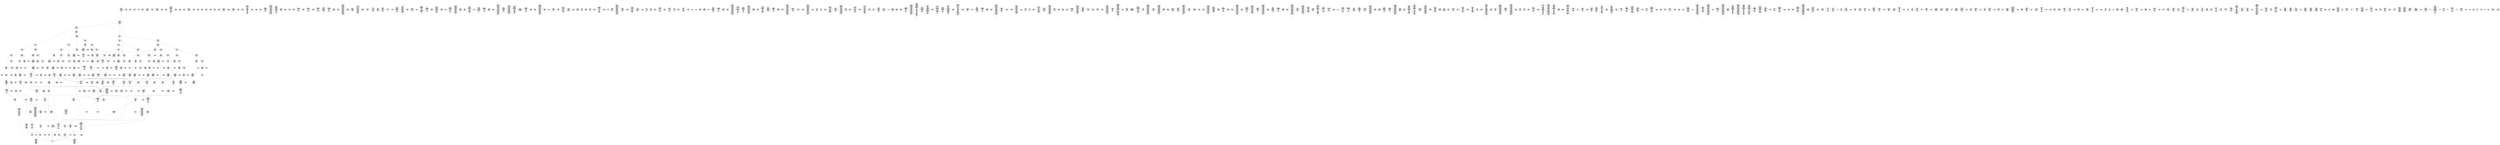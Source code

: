 /* Generated by GvGen v.1.0 (https://www.github.com/stricaud/gvgen) */

digraph G {
compound=true;
   node1 [label="[anywhere]"];
   node2 [label="# 0x0
PUSHX Data
PUSHX Data
MSTORE
PUSHX LogicData
CALLDATASIZE
LT
PUSHX Data
JUMPI
"];
   node3 [label="# 0xd
PUSHX Data
CALLDATALOAD
PUSHX BitData
SHR
PUSHX LogicData
GT
PUSHX Data
JUMPI
"];
   node4 [label="# 0x1e
PUSHX LogicData
GT
PUSHX Data
JUMPI
"];
   node5 [label="# 0x29
PUSHX LogicData
GT
PUSHX Data
JUMPI
"];
   node6 [label="# 0x34
PUSHX LogicData
GT
PUSHX Data
JUMPI
"];
   node7 [label="# 0x3f
PUSHX LogicData
EQ
PUSHX Data
JUMPI
"];
   node8 [label="# 0x4a
PUSHX LogicData
EQ
PUSHX Data
JUMPI
"];
   node9 [label="# 0x55
PUSHX LogicData
EQ
PUSHX Data
JUMPI
"];
   node10 [label="# 0x60
PUSHX Data
REVERT
"];
   node11 [label="# 0x64
JUMPDEST
PUSHX LogicData
EQ
PUSHX Data
JUMPI
"];
   node12 [label="# 0x70
PUSHX LogicData
EQ
PUSHX Data
JUMPI
"];
   node13 [label="# 0x7b
PUSHX Data
REVERT
"];
   node14 [label="# 0x7f
JUMPDEST
PUSHX LogicData
GT
PUSHX Data
JUMPI
"];
   node15 [label="# 0x8b
PUSHX LogicData
EQ
PUSHX Data
JUMPI
"];
   node16 [label="# 0x96
PUSHX LogicData
EQ
PUSHX Data
JUMPI
"];
   node17 [label="# 0xa1
PUSHX LogicData
EQ
PUSHX Data
JUMPI
"];
   node18 [label="# 0xac
PUSHX Data
REVERT
"];
   node19 [label="# 0xb0
JUMPDEST
PUSHX LogicData
EQ
PUSHX Data
JUMPI
"];
   node20 [label="# 0xbc
PUSHX LogicData
EQ
PUSHX Data
JUMPI
"];
   node21 [label="# 0xc7
PUSHX Data
REVERT
"];
   node22 [label="# 0xcb
JUMPDEST
PUSHX LogicData
GT
PUSHX Data
JUMPI
"];
   node23 [label="# 0xd7
PUSHX LogicData
GT
PUSHX Data
JUMPI
"];
   node24 [label="# 0xe2
PUSHX LogicData
EQ
PUSHX Data
JUMPI
"];
   node25 [label="# 0xed
PUSHX LogicData
EQ
PUSHX Data
JUMPI
"];
   node26 [label="# 0xf8
PUSHX LogicData
EQ
PUSHX Data
JUMPI
"];
   node27 [label="# 0x103
PUSHX Data
REVERT
"];
   node28 [label="# 0x107
JUMPDEST
PUSHX LogicData
EQ
PUSHX Data
JUMPI
"];
   node29 [label="# 0x113
PUSHX LogicData
EQ
PUSHX Data
JUMPI
"];
   node30 [label="# 0x11e
PUSHX Data
REVERT
"];
   node31 [label="# 0x122
JUMPDEST
PUSHX LogicData
EQ
PUSHX Data
JUMPI
"];
   node32 [label="# 0x12e
PUSHX LogicData
EQ
PUSHX Data
JUMPI
"];
   node33 [label="# 0x139
PUSHX LogicData
EQ
PUSHX Data
JUMPI
"];
   node34 [label="# 0x144
PUSHX LogicData
EQ
PUSHX Data
JUMPI
"];
   node35 [label="# 0x14f
PUSHX Data
REVERT
"];
   node36 [label="# 0x153
JUMPDEST
PUSHX LogicData
GT
PUSHX Data
JUMPI
"];
   node37 [label="# 0x15f
PUSHX LogicData
GT
PUSHX Data
JUMPI
"];
   node38 [label="# 0x16a
PUSHX LogicData
GT
PUSHX Data
JUMPI
"];
   node39 [label="# 0x175
PUSHX LogicData
EQ
PUSHX Data
JUMPI
"];
   node40 [label="# 0x180
PUSHX LogicData
EQ
PUSHX Data
JUMPI
"];
   node41 [label="# 0x18b
PUSHX LogicData
EQ
PUSHX Data
JUMPI
"];
   node42 [label="# 0x196
PUSHX Data
REVERT
"];
   node43 [label="# 0x19a
JUMPDEST
PUSHX LogicData
EQ
PUSHX Data
JUMPI
"];
   node44 [label="# 0x1a6
PUSHX LogicData
EQ
PUSHX Data
JUMPI
"];
   node45 [label="# 0x1b1
PUSHX Data
REVERT
"];
   node46 [label="# 0x1b5
JUMPDEST
PUSHX LogicData
EQ
PUSHX Data
JUMPI
"];
   node47 [label="# 0x1c1
PUSHX LogicData
EQ
PUSHX Data
JUMPI
"];
   node48 [label="# 0x1cc
PUSHX LogicData
EQ
PUSHX Data
JUMPI
"];
   node49 [label="# 0x1d7
PUSHX LogicData
EQ
PUSHX Data
JUMPI
"];
   node50 [label="# 0x1e2
PUSHX Data
REVERT
"];
   node51 [label="# 0x1e6
JUMPDEST
PUSHX LogicData
GT
PUSHX Data
JUMPI
"];
   node52 [label="# 0x1f2
PUSHX LogicData
GT
PUSHX Data
JUMPI
"];
   node53 [label="# 0x1fd
PUSHX LogicData
EQ
PUSHX Data
JUMPI
"];
   node54 [label="# 0x208
PUSHX LogicData
EQ
PUSHX Data
JUMPI
"];
   node55 [label="# 0x213
PUSHX LogicData
EQ
PUSHX Data
JUMPI
"];
   node56 [label="# 0x21e
PUSHX Data
REVERT
"];
   node57 [label="# 0x222
JUMPDEST
PUSHX LogicData
EQ
PUSHX Data
JUMPI
"];
   node58 [label="# 0x22e
PUSHX LogicData
EQ
PUSHX Data
JUMPI
"];
   node59 [label="# 0x239
PUSHX Data
REVERT
"];
   node60 [label="# 0x23d
JUMPDEST
PUSHX LogicData
EQ
PUSHX Data
JUMPI
"];
   node61 [label="# 0x248
PUSHX LogicData
EQ
PUSHX Data
JUMPI
"];
   node62 [label="# 0x253
PUSHX LogicData
EQ
PUSHX Data
JUMPI
"];
   node63 [label="# 0x25e
PUSHX LogicData
EQ
PUSHX Data
JUMPI
"];
   node64 [label="# 0x269
JUMPDEST
PUSHX Data
REVERT
"];
   node65 [label="# 0x26e
JUMPDEST
CALLVALUE
ISZERO
PUSHX Data
JUMPI
"];
   node66 [label="# 0x276
PUSHX Data
REVERT
"];
   node67 [label="# 0x27a
JUMPDEST
PUSHX Data
PUSHX Data
CALLDATASIZE
PUSHX Data
PUSHX Data
JUMP
"];
   node68 [label="# 0x289
JUMPDEST
PUSHX Data
JUMP
"];
   node69 [label="# 0x28e
JUMPDEST
PUSHX MemData
MLOAD
MSTORE
PUSHX ArithData
ADD
"];
   node70 [label="# 0x298
JUMPDEST
PUSHX MemData
MLOAD
SUB
RETURN
"];
   node71 [label="# 0x2a1
JUMPDEST
CALLVALUE
ISZERO
PUSHX Data
JUMPI
"];
   node72 [label="# 0x2a9
PUSHX Data
REVERT
"];
   node73 [label="# 0x2ad
JUMPDEST
PUSHX Data
PUSHX Data
CALLDATASIZE
PUSHX Data
PUSHX Data
JUMP
"];
   node74 [label="# 0x2bc
JUMPDEST
PUSHX Data
JUMP
"];
   node75 [label="# 0x2c1
JUMPDEST
PUSHX MemData
MLOAD
ISZERO
ISZERO
MSTORE
PUSHX ArithData
ADD
PUSHX Data
JUMP
"];
   node76 [label="# 0x2d1
JUMPDEST
CALLVALUE
ISZERO
PUSHX Data
JUMPI
"];
   node77 [label="# 0x2d9
PUSHX Data
REVERT
"];
   node78 [label="# 0x2dd
JUMPDEST
PUSHX StorData
SLOAD
PUSHX Data
PUSHX BitData
AND
JUMP
"];
   node79 [label="# 0x2eb
JUMPDEST
CALLVALUE
ISZERO
PUSHX Data
JUMPI
"];
   node80 [label="# 0x2f3
PUSHX Data
REVERT
"];
   node81 [label="# 0x2f7
JUMPDEST
PUSHX Data
PUSHX Data
CALLDATASIZE
PUSHX Data
PUSHX Data
JUMP
"];
   node82 [label="# 0x306
JUMPDEST
PUSHX Data
JUMP
"];
   node83 [label="# 0x30b
JUMPDEST
STOP
"];
   node84 [label="# 0x30d
JUMPDEST
CALLVALUE
ISZERO
PUSHX Data
JUMPI
"];
   node85 [label="# 0x315
PUSHX Data
REVERT
"];
   node86 [label="# 0x319
JUMPDEST
PUSHX Data
PUSHX Data
CALLDATASIZE
PUSHX Data
PUSHX Data
JUMP
"];
   node87 [label="# 0x328
JUMPDEST
PUSHX Data
JUMP
"];
   node88 [label="# 0x32d
JUMPDEST
PUSHX MemData
MLOAD
PUSHX Data
PUSHX Data
JUMP
"];
   node89 [label="# 0x33a
JUMPDEST
CALLVALUE
ISZERO
PUSHX Data
JUMPI
"];
   node90 [label="# 0x342
PUSHX Data
REVERT
"];
   node91 [label="# 0x346
JUMPDEST
PUSHX Data
PUSHX Data
CALLDATASIZE
PUSHX Data
PUSHX Data
JUMP
"];
   node92 [label="# 0x355
JUMPDEST
PUSHX Data
JUMP
"];
   node93 [label="# 0x35a
JUMPDEST
PUSHX MemData
MLOAD
PUSHX Data
PUSHX Data
JUMP
"];
   node94 [label="# 0x367
JUMPDEST
CALLVALUE
ISZERO
PUSHX Data
JUMPI
"];
   node95 [label="# 0x36f
PUSHX Data
REVERT
"];
   node96 [label="# 0x373
JUMPDEST
PUSHX Data
PUSHX Data
CALLDATASIZE
PUSHX Data
PUSHX Data
JUMP
"];
   node97 [label="# 0x382
JUMPDEST
PUSHX Data
JUMP
"];
   node98 [label="# 0x387
JUMPDEST
CALLVALUE
ISZERO
PUSHX Data
JUMPI
"];
   node99 [label="# 0x38f
PUSHX Data
REVERT
"];
   node100 [label="# 0x393
JUMPDEST
PUSHX Data
PUSHX Data
CALLDATASIZE
PUSHX Data
PUSHX Data
JUMP
"];
   node101 [label="# 0x3a2
JUMPDEST
PUSHX Data
JUMP
"];
   node102 [label="# 0x3a7
JUMPDEST
PUSHX Data
MLOAD
PUSHX ArithData
PUSHX BitData
PUSHX BitData
SHL
SUB
AND
MSTORE
PUSHX ArithData
ADD
MSTORE
ADD
PUSHX Data
JUMP
"];
   node103 [label="# 0x3c6
JUMPDEST
CALLVALUE
ISZERO
PUSHX Data
JUMPI
"];
   node104 [label="# 0x3ce
PUSHX Data
REVERT
"];
   node105 [label="# 0x3d2
JUMPDEST
PUSHX Data
PUSHX Data
CALLDATASIZE
PUSHX Data
PUSHX Data
JUMP
"];
   node106 [label="# 0x3e1
JUMPDEST
PUSHX Data
JUMP
"];
   node107 [label="# 0x3e6
JUMPDEST
CALLVALUE
ISZERO
PUSHX Data
JUMPI
"];
   node108 [label="# 0x3ee
PUSHX Data
REVERT
"];
   node109 [label="# 0x3f2
JUMPDEST
PUSHX Data
PUSHX Data
CALLDATASIZE
PUSHX Data
PUSHX Data
JUMP
"];
   node110 [label="# 0x401
JUMPDEST
PUSHX Data
JUMP
"];
   node111 [label="# 0x406
JUMPDEST
CALLVALUE
ISZERO
PUSHX Data
JUMPI
"];
   node112 [label="# 0x40e
PUSHX Data
REVERT
"];
   node113 [label="# 0x412
JUMPDEST
PUSHX Data
PUSHX Data
CALLDATASIZE
PUSHX Data
PUSHX Data
JUMP
"];
   node114 [label="# 0x421
JUMPDEST
PUSHX Data
JUMP
"];
   node115 [label="# 0x426
JUMPDEST
CALLVALUE
ISZERO
PUSHX Data
JUMPI
"];
   node116 [label="# 0x42e
PUSHX Data
REVERT
"];
   node117 [label="# 0x432
JUMPDEST
PUSHX Data
PUSHX Data
JUMP
"];
   node118 [label="# 0x43b
JUMPDEST
PUSHX MemData
MLOAD
PUSHX Data
PUSHX Data
JUMP
"];
   node119 [label="# 0x448
JUMPDEST
CALLVALUE
ISZERO
PUSHX Data
JUMPI
"];
   node120 [label="# 0x450
PUSHX Data
REVERT
"];
   node121 [label="# 0x454
JUMPDEST
PUSHX Data
PUSHX Data
JUMP
"];
   node122 [label="# 0x45f
JUMPDEST
CALLVALUE
ISZERO
PUSHX Data
JUMPI
"];
   node123 [label="# 0x467
PUSHX Data
REVERT
"];
   node124 [label="# 0x46b
JUMPDEST
PUSHX Data
PUSHX StorData
SLOAD
JUMP
"];
   node125 [label="# 0x475
JUMPDEST
CALLVALUE
ISZERO
PUSHX Data
JUMPI
"];
   node126 [label="# 0x47d
PUSHX Data
REVERT
"];
   node127 [label="# 0x481
JUMPDEST
PUSHX Data
PUSHX Data
CALLDATASIZE
PUSHX Data
PUSHX Data
JUMP
"];
   node128 [label="# 0x490
JUMPDEST
PUSHX Data
JUMP
"];
   node129 [label="# 0x495
JUMPDEST
CALLVALUE
ISZERO
PUSHX Data
JUMPI
"];
   node130 [label="# 0x49d
PUSHX Data
REVERT
"];
   node131 [label="# 0x4a1
JUMPDEST
PUSHX Data
PUSHX Data
JUMP
"];
   node132 [label="# 0x4aa
JUMPDEST
CALLVALUE
ISZERO
PUSHX Data
JUMPI
"];
   node133 [label="# 0x4b2
PUSHX Data
REVERT
"];
   node134 [label="# 0x4b6
JUMPDEST
PUSHX Data
PUSHX Data
JUMP
"];
   node135 [label="# 0x4bf
JUMPDEST
CALLVALUE
ISZERO
PUSHX Data
JUMPI
"];
   node136 [label="# 0x4c7
PUSHX Data
REVERT
"];
   node137 [label="# 0x4cb
JUMPDEST
PUSHX Data
PUSHX StorData
SLOAD
JUMP
"];
   node138 [label="# 0x4d5
JUMPDEST
CALLVALUE
ISZERO
PUSHX Data
JUMPI
"];
   node139 [label="# 0x4dd
PUSHX Data
REVERT
"];
   node140 [label="# 0x4e1
JUMPDEST
PUSHX Data
PUSHX Data
CALLDATASIZE
PUSHX Data
PUSHX Data
JUMP
"];
   node141 [label="# 0x4f0
JUMPDEST
PUSHX Data
JUMP
"];
   node142 [label="# 0x4f5
JUMPDEST
CALLVALUE
ISZERO
PUSHX Data
JUMPI
"];
   node143 [label="# 0x4fd
PUSHX Data
REVERT
"];
   node144 [label="# 0x501
JUMPDEST
PUSHX Data
PUSHX Data
CALLDATASIZE
PUSHX Data
PUSHX Data
JUMP
"];
   node145 [label="# 0x510
JUMPDEST
PUSHX Data
JUMP
"];
   node146 [label="# 0x515
JUMPDEST
CALLVALUE
ISZERO
PUSHX Data
JUMPI
"];
   node147 [label="# 0x51d
PUSHX Data
REVERT
"];
   node148 [label="# 0x521
JUMPDEST
PUSHX Data
PUSHX Data
JUMP
"];
   node149 [label="# 0x52a
JUMPDEST
CALLVALUE
ISZERO
PUSHX Data
JUMPI
"];
   node150 [label="# 0x532
PUSHX Data
REVERT
"];
   node151 [label="# 0x536
JUMPDEST
PUSHX Data
PUSHX Data
CALLDATASIZE
PUSHX Data
PUSHX Data
JUMP
"];
   node152 [label="# 0x545
JUMPDEST
PUSHX Data
JUMP
"];
   node153 [label="# 0x54a
JUMPDEST
CALLVALUE
ISZERO
PUSHX Data
JUMPI
"];
   node154 [label="# 0x552
PUSHX Data
REVERT
"];
   node155 [label="# 0x556
JUMPDEST
PUSHX StorData
SLOAD
PUSHX ArithData
PUSHX BitData
PUSHX BitData
SHL
SUB
AND
"];
   node156 [label="# 0x564
JUMPDEST
PUSHX MemData
MLOAD
PUSHX ArithData
PUSHX BitData
PUSHX BitData
SHL
SUB
AND
MSTORE
PUSHX ArithData
ADD
PUSHX Data
JUMP
"];
   node157 [label="# 0x57c
JUMPDEST
CALLVALUE
ISZERO
PUSHX Data
JUMPI
"];
   node158 [label="# 0x584
PUSHX Data
REVERT
"];
   node159 [label="# 0x588
JUMPDEST
PUSHX Data
PUSHX Data
CALLDATASIZE
PUSHX Data
PUSHX Data
JUMP
"];
   node160 [label="# 0x597
JUMPDEST
PUSHX Data
JUMP
"];
   node161 [label="# 0x59c
JUMPDEST
CALLVALUE
ISZERO
PUSHX Data
JUMPI
"];
   node162 [label="# 0x5a4
PUSHX Data
REVERT
"];
   node163 [label="# 0x5a8
JUMPDEST
PUSHX Data
PUSHX StorData
SLOAD
JUMP
"];
   node164 [label="# 0x5b2
JUMPDEST
CALLVALUE
ISZERO
PUSHX Data
JUMPI
"];
   node165 [label="# 0x5ba
PUSHX Data
REVERT
"];
   node166 [label="# 0x5be
JUMPDEST
PUSHX Data
PUSHX Data
CALLDATASIZE
PUSHX Data
PUSHX Data
JUMP
"];
   node167 [label="# 0x5cd
JUMPDEST
PUSHX Data
JUMP
"];
   node168 [label="# 0x5d2
JUMPDEST
CALLVALUE
ISZERO
PUSHX Data
JUMPI
"];
   node169 [label="# 0x5da
PUSHX Data
REVERT
"];
   node170 [label="# 0x5de
JUMPDEST
PUSHX StorData
SLOAD
PUSHX Data
PUSHX ArithData
PUSHX BitData
PUSHX BitData
SHL
SUB
AND
JUMP
"];
   node171 [label="# 0x5f2
JUMPDEST
CALLVALUE
ISZERO
PUSHX Data
JUMPI
"];
   node172 [label="# 0x5fa
PUSHX Data
REVERT
"];
   node173 [label="# 0x5fe
JUMPDEST
PUSHX Data
PUSHX StorData
SLOAD
JUMP
"];
   node174 [label="# 0x608
JUMPDEST
CALLVALUE
ISZERO
PUSHX Data
JUMPI
"];
   node175 [label="# 0x610
PUSHX Data
REVERT
"];
   node176 [label="# 0x614
JUMPDEST
PUSHX Data
PUSHX Data
CALLDATASIZE
PUSHX Data
PUSHX Data
JUMP
"];
   node177 [label="# 0x623
JUMPDEST
PUSHX Data
JUMP
"];
   node178 [label="# 0x628
JUMPDEST
PUSHX MemData
MLOAD
PUSHX Data
PUSHX Data
JUMP
"];
   node179 [label="# 0x635
JUMPDEST
CALLVALUE
ISZERO
PUSHX Data
JUMPI
"];
   node180 [label="# 0x63d
PUSHX Data
REVERT
"];
   node181 [label="# 0x641
JUMPDEST
PUSHX Data
PUSHX Data
CALLDATASIZE
PUSHX Data
PUSHX Data
JUMP
"];
   node182 [label="# 0x650
JUMPDEST
PUSHX Data
JUMP
"];
   node183 [label="# 0x655
JUMPDEST
PUSHX MemData
MLOAD
PUSHX Data
PUSHX Data
JUMP
"];
   node184 [label="# 0x663
JUMPDEST
CALLVALUE
ISZERO
PUSHX Data
JUMPI
"];
   node185 [label="# 0x66b
PUSHX Data
REVERT
"];
   node186 [label="# 0x66f
JUMPDEST
PUSHX Data
PUSHX Data
CALLDATASIZE
PUSHX Data
PUSHX Data
JUMP
"];
   node187 [label="# 0x67e
JUMPDEST
PUSHX Data
JUMP
"];
   node188 [label="# 0x683
JUMPDEST
PUSHX Data
PUSHX Data
CALLDATASIZE
PUSHX Data
PUSHX Data
JUMP
"];
   node189 [label="# 0x691
JUMPDEST
PUSHX Data
JUMP
"];
   node190 [label="# 0x696
JUMPDEST
CALLVALUE
ISZERO
PUSHX Data
JUMPI
"];
   node191 [label="# 0x69e
PUSHX Data
REVERT
"];
   node192 [label="# 0x6a2
JUMPDEST
PUSHX Data
PUSHX StorData
SLOAD
JUMP
"];
   node193 [label="# 0x6ac
JUMPDEST
CALLVALUE
ISZERO
PUSHX Data
JUMPI
"];
   node194 [label="# 0x6b4
PUSHX Data
REVERT
"];
   node195 [label="# 0x6b8
JUMPDEST
PUSHX Data
PUSHX Data
CALLDATASIZE
PUSHX Data
PUSHX Data
JUMP
"];
   node196 [label="# 0x6c7
JUMPDEST
PUSHX ArithData
PUSHX BitData
PUSHX BitData
SHL
SUB
AND
PUSHX Data
MSTORE
PUSHX Data
PUSHX Data
MSTORE
PUSHX Data
SHA3
AND
MSTORE
MSTORE
SHA3
SLOAD
PUSHX BitData
AND
JUMP
"];
   node197 [label="# 0x6f5
JUMPDEST
CALLVALUE
ISZERO
PUSHX Data
JUMPI
"];
   node198 [label="# 0x6fd
PUSHX Data
REVERT
"];
   node199 [label="# 0x701
JUMPDEST
PUSHX Data
PUSHX Data
CALLDATASIZE
PUSHX Data
PUSHX Data
JUMP
"];
   node200 [label="# 0x710
JUMPDEST
PUSHX Data
JUMP
"];
   node201 [label="# 0x715
JUMPDEST
CALLVALUE
ISZERO
PUSHX Data
JUMPI
"];
   node202 [label="# 0x71d
PUSHX Data
REVERT
"];
   node203 [label="# 0x721
JUMPDEST
PUSHX Data
PUSHX Data
CALLDATASIZE
PUSHX Data
PUSHX Data
JUMP
"];
   node204 [label="# 0x730
JUMPDEST
PUSHX Data
JUMP
"];
   node205 [label="# 0x735
JUMPDEST
CALLVALUE
ISZERO
PUSHX Data
JUMPI
"];
   node206 [label="# 0x73d
PUSHX Data
REVERT
"];
   node207 [label="# 0x741
JUMPDEST
PUSHX Data
PUSHX Data
CALLDATASIZE
PUSHX Data
PUSHX Data
JUMP
"];
   node208 [label="# 0x750
JUMPDEST
PUSHX Data
JUMP
"];
   node209 [label="# 0x755
JUMPDEST
PUSHX Data
PUSHX ArithData
PUSHX BitData
PUSHX BitData
SHL
SUB
AND
PUSHX Data
JUMPI
"];
   node210 [label="# 0x766
PUSHX MemData
MLOAD
PUSHX BitData
PUSHX BitData
SHL
MSTORE
PUSHX Data
PUSHX ArithData
ADD
MSTORE
PUSHX Data
PUSHX ArithData
ADD
MSTORE
PUSHX Data
PUSHX ArithData
ADD
MSTORE
PUSHX Data
PUSHX ArithData
ADD
MSTORE
PUSHX ArithData
ADD
"];
   node211 [label="# 0x7cf
JUMPDEST
PUSHX MemData
MLOAD
SUB
REVERT
"];
   node212 [label="# 0x7d8
JUMPDEST
PUSHX Data
MSTORE
PUSHX Data
PUSHX Data
MSTORE
PUSHX Data
SHA3
PUSHX ArithData
PUSHX BitData
PUSHX BitData
SHL
SUB
AND
MSTORE
MSTORE
SHA3
SLOAD
"];
   node213 [label="# 0x7fd
JUMPDEST
JUMP
"];
   node214 [label="# 0x803
JUMPDEST
PUSHX Data
PUSHX Data
PUSHX Data
JUMP
"];
   node215 [label="# 0x80e
JUMPDEST
PUSHX Data
JUMPI
"];
   node216 [label="# 0x814
PUSHX Data
PUSHX Data
JUMP
"];
   node217 [label="# 0x81d
JUMPDEST
PUSHX Data
JUMPI
"];
   node218 [label="# 0x823
PUSHX ArithData
PUSHX BitData
PUSHX BitData
SHL
SUB
NOT
AND
PUSHX LogicData
EQ
"];
   node219 [label="# 0x851
JUMPDEST
PUSHX Data
JUMPI
"];
   node220 [label="# 0x857
PUSHX ArithData
PUSHX BitData
PUSHX BitData
SHL
SUB
NOT
AND
PUSHX LogicData
EQ
"];
   node221 [label="# 0x885
JUMPDEST
PUSHX Data
JUMPI
"];
   node222 [label="# 0x88b
PUSHX ArithData
PUSHX BitData
PUSHX BitData
SHL
SUB
NOT
AND
PUSHX LogicData
EQ
JUMP
"];
   node223 [label="# 0x8be
JUMPDEST
CALLER
PUSHX Data
PUSHX StorData
SLOAD
PUSHX ArithData
PUSHX BitData
PUSHX BitData
SHL
SUB
AND
JUMP
"];
   node224 [label="# 0x8d1
JUMPDEST
PUSHX ArithData
PUSHX BitData
PUSHX BitData
SHL
SUB
AND
EQ
PUSHX Data
JUMPI
"];
   node225 [label="# 0x8e1
PUSHX Data
PUSHX Data
CALLER
PUSHX Data
JUMP
"];
   node226 [label="# 0x8ec
JUMPDEST
PUSHX Data
JUMPI
"];
   node227 [label="# 0x8f1
PUSHX MemData
MLOAD
PUSHX BitData
PUSHX BitData
SHL
MSTORE
PUSHX Data
PUSHX ArithData
ADD
MSTORE
PUSHX ArithData
ADD
MSTORE
PUSHX Data
PUSHX ArithData
ADD
MSTORE
PUSHX BitData
PUSHX BitData
SHL
PUSHX ArithData
ADD
MSTORE
PUSHX ArithData
ADD
PUSHX Data
JUMP
"];
   node228 [label="# 0x944
JUMPDEST
PUSHX Data
PUSHX Data
JUMP
"];
   node229 [label="# 0x94d
JUMPDEST
JUMP
"];
   node230 [label="# 0x950
JUMPDEST
PUSHX Data
PUSHX StorData
SLOAD
PUSHX Data
PUSHX Data
JUMP
"];
   node231 [label="# 0x95f
JUMPDEST
PUSHX ArithData
ADD
PUSHX ArithData
DIV
MUL
PUSHX ArithData
ADD
PUSHX MemData
MLOAD
ADD
PUSHX Data
MSTORE
MSTORE
PUSHX ArithData
ADD
SLOAD
PUSHX Data
PUSHX Data
JUMP
"];
   node232 [label="# 0x98b
JUMPDEST
ISZERO
PUSHX Data
JUMPI
"];
   node233 [label="# 0x992
PUSHX LogicData
LT
PUSHX Data
JUMPI
"];
   node234 [label="# 0x99a
PUSHX ArithData
SLOAD
DIV
MUL
MSTORE
PUSHX ArithData
ADD
PUSHX Data
JUMP
"];
   node235 [label="# 0x9ad
JUMPDEST
ADD
PUSHX Data
MSTORE
PUSHX Data
PUSHX Data
SHA3
"];
   node236 [label="# 0x9bb
JUMPDEST
SLOAD
MSTORE
PUSHX ArithData
ADD
PUSHX ArithData
ADD
GT
PUSHX Data
JUMPI
"];
   node237 [label="# 0x9cf
SUB
PUSHX BitData
AND
ADD
"];
   node238 [label="# 0x9d8
JUMPDEST
JUMP
"];
   node239 [label="# 0x9e4
JUMPDEST
PUSHX StorData
SLOAD
PUSHX Data
PUSHX ArithData
PUSHX BitData
PUSHX BitData
SHL
SUB
AND
ISZERO
PUSHX Data
JUMPI
"];
   node240 [label="# 0x9f9
PUSHX Data
MLOAD
PUSHX Data
MSTORE
ADD
MSTORE
PUSHX ArithData
ADD
CALLDATASIZE
CALLDATACOPY
ADD
PUSHX StorData
SLOAD
PUSHX LogicData
MLOAD
LT
PUSHX Data
JUMPI
"];
   node241 [label="# 0xa27
PUSHX Data
PUSHX Data
JUMP
"];
   node242 [label="# 0xa2e
JUMPDEST
PUSHX ArithData
MUL
PUSHX ArithData
ADD
ADD
MSTORE
"];
   node243 [label="# 0xa3b
JUMPDEST
JUMP
"];
   node244 [label="# 0xa40
JUMPDEST
PUSHX Data
PUSHX ArithData
PUSHX BitData
PUSHX BitData
SHL
SUB
AND
PUSHX Data
PUSHX StorData
SLOAD
PUSHX ArithData
PUSHX BitData
PUSHX BitData
SHL
SUB
AND
JUMP
"];
   node245 [label="# 0xa5e
JUMPDEST
PUSHX ArithData
PUSHX BitData
PUSHX BitData
SHL
SUB
AND
EQ
PUSHX Data
JUMPI
"];
   node246 [label="# 0xa6e
PUSHX Data
PUSHX Data
PUSHX Data
JUMP
"];
   node247 [label="# 0xa79
JUMPDEST
PUSHX StorData
SLOAD
PUSHX StorData
SLOAD
PUSHX Data
PUSHX ArithData
PUSHX BitData
PUSHX BitData
SHL
SUB
AND
PUSHX Data
PUSHX Data
PUSHX Data
JUMP
"];
   node248 [label="# 0xa9e
JUMPDEST
PUSHX Data
PUSHX Data
JUMP
"];
   node249 [label="# 0xaa8
JUMPDEST
JUMP
"];
   node250 [label="# 0xab3
JUMPDEST
PUSHX StorData
SLOAD
PUSHX ArithData
PUSHX BitData
PUSHX BitData
SHL
SUB
AND
CALLER
EQ
PUSHX Data
JUMPI
"];
   node251 [label="# 0xac6
PUSHX MemData
MLOAD
PUSHX BitData
PUSHX BitData
SHL
MSTORE
PUSHX Data
PUSHX ArithData
ADD
MSTORE
PUSHX ArithData
ADD
MSTORE
PUSHX Data
PUSHX ArithData
ADD
MSTORE
PUSHX ArithData
ADD
PUSHX Data
JUMP
"];
   node252 [label="# 0xb0d
JUMPDEST
PUSHX Data
PUSHX Data
PUSHX Data
JUMP
"];
   node253 [label="# 0xb18
JUMPDEST
ISZERO
PUSHX Data
JUMPI
"];
   node254 [label="# 0xb1e
PUSHX MemData
MLOAD
CALLER
PUSHX ArithData
PUSHX BitData
PUSHX BitData
SHL
SUB
AND
PUSHX Data
PUSHX Data
LOGX
PUSHX Data
PUSHX Data
PUSHX Data
JUMP
"];
   node255 [label="# 0xb5e
JUMPDEST
JUMP
"];
   node256 [label="# 0xb62
JUMPDEST
CALLER
PUSHX Data
PUSHX StorData
SLOAD
PUSHX ArithData
PUSHX BitData
PUSHX BitData
SHL
SUB
AND
JUMP
"];
   node257 [label="# 0xb75
JUMPDEST
PUSHX ArithData
PUSHX BitData
PUSHX BitData
SHL
SUB
AND
EQ
PUSHX Data
JUMPI
"];
   node258 [label="# 0xb85
PUSHX Data
PUSHX Data
CALLER
PUSHX Data
JUMP
"];
   node259 [label="# 0xb90
JUMPDEST
PUSHX Data
JUMPI
"];
   node260 [label="# 0xb95
PUSHX MemData
MLOAD
PUSHX BitData
PUSHX BitData
SHL
MSTORE
PUSHX Data
PUSHX ArithData
ADD
MSTORE
PUSHX ArithData
ADD
MSTORE
PUSHX Data
PUSHX ArithData
ADD
MSTORE
PUSHX BitData
PUSHX BitData
SHL
PUSHX ArithData
ADD
MSTORE
PUSHX ArithData
ADD
PUSHX Data
JUMP
"];
   node261 [label="# 0xbe8
JUMPDEST
PUSHX StorData
SLOAD
PUSHX ArithData
PUSHX BitData
PUSHX BitData
SHL
SUB
AND
PUSHX Data
JUMPI
"];
   node262 [label="# 0xbf9
PUSHX MemData
MLOAD
PUSHX BitData
PUSHX BitData
SHL
MSTORE
PUSHX Data
PUSHX ArithData
ADD
MSTORE
PUSHX Data
PUSHX ArithData
ADD
MSTORE
PUSHX Data
PUSHX ArithData
ADD
MSTORE
PUSHX ArithData
ADD
PUSHX Data
JUMP
"];
   node263 [label="# 0xc40
JUMPDEST
PUSHX StorData
SLOAD
PUSHX MemData
MLOAD
PUSHX ArithData
PUSHX BitData
PUSHX BitData
SHL
SUB
AND
ISZERO
PUSHX ArithData
MUL
PUSHX Data
CALL
ISZERO
ISZERO
PUSHX Data
JUMPI
"];
   node264 [label="# 0xc71
RETURNDATASIZE
PUSHX Data
RETURNDATACOPY
RETURNDATASIZE
PUSHX Data
REVERT
"];
   node265 [label="# 0xc7a
JUMPDEST
PUSHX ArithData
PUSHX BitData
PUSHX BitData
SHL
SUB
AND
CALLER
EQ
PUSHX Data
JUMPI
"];
   node266 [label="# 0xc8c
PUSHX Data
CALLER
PUSHX Data
JUMP
"];
   node267 [label="# 0xc96
JUMPDEST
PUSHX Data
JUMPI
"];
   node268 [label="# 0xc9b
PUSHX MemData
MLOAD
PUSHX BitData
PUSHX BitData
SHL
MSTORE
PUSHX Data
PUSHX ArithData
ADD
MSTORE
PUSHX Data
PUSHX ArithData
ADD
MSTORE
PUSHX Data
PUSHX ArithData
ADD
MSTORE
PUSHX Data
PUSHX ArithData
ADD
MSTORE
PUSHX ArithData
ADD
PUSHX Data
JUMP
"];
   node269 [label="# 0xd08
JUMPDEST
PUSHX Data
PUSHX Data
JUMP
"];
   node270 [label="# 0xd15
JUMPDEST
JUMP
"];
   node271 [label="# 0xd1c
JUMPDEST
PUSHX Data
PUSHX Data
PUSHX Data
PUSHX Data
JUMP
"];
   node272 [label="# 0xd28
JUMPDEST
PUSHX LogicData
GT
ISZERO
PUSHX Data
JUMPI
"];
   node273 [label="# 0xd39
PUSHX Data
PUSHX Data
JUMP
"];
   node274 [label="# 0xd40
JUMPDEST
PUSHX MemData
MLOAD
MSTORE
PUSHX ArithData
MUL
PUSHX ArithData
ADD
ADD
PUSHX Data
MSTORE
ISZERO
PUSHX Data
JUMPI
"];
   node275 [label="# 0xd5a
PUSHX ArithData
ADD
PUSHX ArithData
MUL
CALLDATASIZE
CALLDATACOPY
ADD
"];
   node276 [label="# 0xd69
JUMPDEST
PUSHX Data
"];
   node277 [label="# 0xd6f
JUMPDEST
PUSHX Data
PUSHX Data
PUSHX Data
JUMP
"];
   node278 [label="# 0xd79
JUMPDEST
LT
ISZERO
PUSHX Data
JUMPI
"];
   node279 [label="# 0xd81
PUSHX Data
PUSHX Data
PUSHX Data
JUMP
"];
   node280 [label="# 0xd8b
JUMPDEST
MLOAD
LT
PUSHX Data
JUMPI
"];
   node281 [label="# 0xd96
PUSHX Data
PUSHX Data
JUMP
"];
   node282 [label="# 0xd9d
JUMPDEST
PUSHX ArithData
PUSHX BitData
PUSHX BitData
SHL
SUB
AND
PUSHX ArithData
MUL
ADD
ADD
MSTORE
PUSHX Data
PUSHX Data
JUMP
"];
   node283 [label="# 0xdbf
JUMPDEST
PUSHX Data
JUMP
"];
   node284 [label="# 0xdc7
JUMPDEST
JUMP
"];
   node285 [label="# 0xdcb
JUMPDEST
PUSHX Data
MLOAD
MLOAD
EQ
PUSHX Data
JUMPI
"];
   node286 [label="# 0xdd7
PUSHX MemData
MLOAD
PUSHX BitData
PUSHX BitData
SHL
MSTORE
PUSHX Data
PUSHX ArithData
ADD
MSTORE
PUSHX Data
PUSHX ArithData
ADD
MSTORE
PUSHX Data
PUSHX ArithData
ADD
MSTORE
PUSHX Data
PUSHX ArithData
ADD
MSTORE
PUSHX ArithData
ADD
PUSHX Data
JUMP
"];
   node287 [label="# 0xe44
JUMPDEST
PUSHX Data
MLOAD
PUSHX LogicData
GT
ISZERO
PUSHX Data
JUMPI
"];
   node288 [label="# 0xe59
PUSHX Data
PUSHX Data
JUMP
"];
   node289 [label="# 0xe60
JUMPDEST
PUSHX MemData
MLOAD
MSTORE
PUSHX ArithData
MUL
PUSHX ArithData
ADD
ADD
PUSHX Data
MSTORE
ISZERO
PUSHX Data
JUMPI
"];
   node290 [label="# 0xe7a
PUSHX ArithData
ADD
PUSHX ArithData
MUL
CALLDATASIZE
CALLDATACOPY
ADD
"];
   node291 [label="# 0xe89
JUMPDEST
PUSHX Data
"];
   node292 [label="# 0xe8f
JUMPDEST
MLOAD
LT
ISZERO
PUSHX Data
JUMPI
"];
   node293 [label="# 0xe99
PUSHX Data
MLOAD
LT
PUSHX Data
JUMPI
"];
   node294 [label="# 0xea6
PUSHX Data
PUSHX Data
JUMP
"];
   node295 [label="# 0xead
JUMPDEST
PUSHX ArithData
MUL
PUSHX ArithData
ADD
ADD
MLOAD
MLOAD
LT
PUSHX Data
JUMPI
"];
   node296 [label="# 0xec0
PUSHX Data
PUSHX Data
JUMP
"];
   node297 [label="# 0xec7
JUMPDEST
PUSHX ArithData
MUL
PUSHX ArithData
ADD
ADD
MLOAD
PUSHX Data
JUMP
"];
   node298 [label="# 0xed4
JUMPDEST
MLOAD
LT
PUSHX Data
JUMPI
"];
   node299 [label="# 0xedf
PUSHX Data
PUSHX Data
JUMP
"];
   node300 [label="# 0xee6
JUMPDEST
PUSHX ArithData
MUL
ADD
ADD
MSTORE
PUSHX Data
PUSHX Data
JUMP
"];
   node301 [label="# 0xefa
JUMPDEST
PUSHX Data
JUMP
"];
   node302 [label="# 0xf01
JUMPDEST
JUMP
"];
   node303 [label="# 0xf09
JUMPDEST
CALLER
PUSHX Data
PUSHX StorData
SLOAD
PUSHX ArithData
PUSHX BitData
PUSHX BitData
SHL
SUB
AND
JUMP
"];
   node304 [label="# 0xf1c
JUMPDEST
PUSHX ArithData
PUSHX BitData
PUSHX BitData
SHL
SUB
AND
EQ
PUSHX Data
JUMPI
"];
   node305 [label="# 0xf2c
PUSHX Data
PUSHX Data
CALLER
PUSHX Data
JUMP
"];
   node306 [label="# 0xf37
JUMPDEST
PUSHX Data
JUMPI
"];
   node307 [label="# 0xf3c
PUSHX MemData
MLOAD
PUSHX BitData
PUSHX BitData
SHL
MSTORE
PUSHX Data
PUSHX ArithData
ADD
MSTORE
PUSHX ArithData
ADD
MSTORE
PUSHX Data
PUSHX ArithData
ADD
MSTORE
PUSHX BitData
PUSHX BitData
SHL
PUSHX ArithData
ADD
MSTORE
PUSHX ArithData
ADD
PUSHX Data
JUMP
"];
   node308 [label="# 0xf8f
JUMPDEST
PUSHX StorData
SLOAD
PUSHX BitData
NOT
AND
SSTORE
PUSHX MemData
MLOAD
PUSHX Data
PUSHX Data
LOGX
JUMP
"];
   node309 [label="# 0xfc4
JUMPDEST
PUSHX StorData
SLOAD
PUSHX Data
PUSHX Data
PUSHX LogicData
GT
ISZERO
PUSHX Data
JUMPI
"];
   node310 [label="# 0xfd8
PUSHX StorData
SLOAD
PUSHX Data
PUSHX Data
PUSHX Data
JUMP
"];
   node311 [label="# 0xfe7
JUMPDEST
"];
   node312 [label="# 0xfea
JUMPDEST
PUSHX Data
PUSHX Data
PUSHX Data
PUSHX Data
JUMP
"];
   node313 [label="# 0xffa
JUMPDEST
PUSHX Data
PUSHX Data
JUMP
"];
   node314 [label="# 0x1004
JUMPDEST
PUSHX Data
PUSHX Data
PUSHX Data
JUMP
"];
   node315 [label="# 0x100f
JUMPDEST
JUMP
"];
   node316 [label="# 0x1015
JUMPDEST
CALLER
PUSHX Data
PUSHX StorData
SLOAD
PUSHX ArithData
PUSHX BitData
PUSHX BitData
SHL
SUB
AND
JUMP
"];
   node317 [label="# 0x1028
JUMPDEST
PUSHX ArithData
PUSHX BitData
PUSHX BitData
SHL
SUB
AND
EQ
PUSHX Data
JUMPI
"];
   node318 [label="# 0x1038
PUSHX Data
PUSHX Data
CALLER
PUSHX Data
JUMP
"];
   node319 [label="# 0x1043
JUMPDEST
PUSHX Data
JUMPI
"];
   node320 [label="# 0x1048
PUSHX MemData
MLOAD
PUSHX BitData
PUSHX BitData
SHL
MSTORE
PUSHX Data
PUSHX ArithData
ADD
MSTORE
PUSHX ArithData
ADD
MSTORE
PUSHX Data
PUSHX ArithData
ADD
MSTORE
PUSHX BitData
PUSHX BitData
SHL
PUSHX ArithData
ADD
MSTORE
PUSHX ArithData
ADD
PUSHX Data
JUMP
"];
   node321 [label="# 0x109b
JUMPDEST
PUSHX StorData
SLOAD
PUSHX BitData
NOT
AND
PUSHX ArithData
PUSHX BitData
PUSHX BitData
SHL
SUB
AND
OR
SSTORE
PUSHX Data
SSTORE
JUMP
"];
   node322 [label="# 0x10ce
JUMPDEST
PUSHX StorData
SLOAD
PUSHX ArithData
PUSHX BitData
PUSHX BitData
SHL
SUB
AND
CALLER
EQ
PUSHX Data
JUMPI
"];
   node323 [label="# 0x10e1
PUSHX MemData
MLOAD
PUSHX BitData
PUSHX BitData
SHL
MSTORE
PUSHX Data
PUSHX ArithData
ADD
MSTORE
PUSHX ArithData
ADD
MSTORE
PUSHX Data
PUSHX ArithData
ADD
MSTORE
PUSHX ArithData
ADD
PUSHX Data
JUMP
"];
   node324 [label="# 0x1128
JUMPDEST
PUSHX Data
PUSHX Data
PUSHX Data
JUMP
"];
   node325 [label="# 0x1133
JUMPDEST
PUSHX Data
JUMPI
"];
   node326 [label="# 0x1138
PUSHX MemData
MLOAD
CALLER
PUSHX ArithData
PUSHX BitData
PUSHX BitData
SHL
SUB
AND
PUSHX Data
PUSHX Data
LOGX
PUSHX Data
PUSHX Data
PUSHX Data
JUMP
"];
   node327 [label="# 0x1178
JUMPDEST
PUSHX StorData
SLOAD
PUSHX ArithData
PUSHX BitData
PUSHX BitData
SHL
SUB
AND
CALLER
EQ
PUSHX Data
JUMPI
"];
   node328 [label="# 0x118b
PUSHX MemData
MLOAD
PUSHX BitData
PUSHX BitData
SHL
MSTORE
PUSHX Data
PUSHX ArithData
ADD
MSTORE
PUSHX ArithData
ADD
MSTORE
PUSHX Data
PUSHX ArithData
ADD
MSTORE
PUSHX ArithData
ADD
PUSHX Data
JUMP
"];
   node329 [label="# 0x11d2
JUMPDEST
PUSHX Data
PUSHX Data
PUSHX Data
JUMP
"];
   node330 [label="# 0x11dc
JUMPDEST
JUMP
"];
   node331 [label="# 0x11de
JUMPDEST
CALLER
PUSHX Data
PUSHX StorData
SLOAD
PUSHX ArithData
PUSHX BitData
PUSHX BitData
SHL
SUB
AND
JUMP
"];
   node332 [label="# 0x11f1
JUMPDEST
PUSHX ArithData
PUSHX BitData
PUSHX BitData
SHL
SUB
AND
EQ
PUSHX Data
JUMPI
"];
   node333 [label="# 0x1201
PUSHX Data
PUSHX Data
CALLER
PUSHX Data
JUMP
"];
   node334 [label="# 0x120c
JUMPDEST
PUSHX Data
JUMPI
"];
   node335 [label="# 0x1211
PUSHX MemData
MLOAD
PUSHX BitData
PUSHX BitData
SHL
MSTORE
PUSHX Data
PUSHX ArithData
ADD
MSTORE
PUSHX ArithData
ADD
MSTORE
PUSHX Data
PUSHX ArithData
ADD
MSTORE
PUSHX BitData
PUSHX BitData
SHL
PUSHX ArithData
ADD
MSTORE
PUSHX ArithData
ADD
PUSHX Data
JUMP
"];
   node336 [label="# 0x1264
JUMPDEST
PUSHX LogicData
PUSHX StorData
SLOAD
GT
ISZERO
PUSHX Data
JUMPI
"];
   node337 [label="# 0x1271
PUSHX StorData
SLOAD
TIMESTAMP
GT
"];
   node338 [label="# 0x1277
JUMPDEST
PUSHX Data
JUMPI
"];
   node339 [label="# 0x127c
PUSHX MemData
MLOAD
PUSHX BitData
PUSHX BitData
SHL
MSTORE
PUSHX Data
PUSHX ArithData
ADD
MSTORE
PUSHX Data
PUSHX ArithData
ADD
MSTORE
PUSHX Data
PUSHX ArithData
ADD
MSTORE
PUSHX Data
PUSHX ArithData
ADD
MSTORE
PUSHX ArithData
ADD
PUSHX Data
JUMP
"];
   node340 [label="# 0x12e9
JUMPDEST
PUSHX Data
"];
   node341 [label="# 0x12ec
JUMPDEST
MLOAD
LT
ISZERO
PUSHX Data
JUMPI
"];
   node342 [label="# 0x12f6
MLOAD
LT
PUSHX Data
JUMPI
"];
   node343 [label="# 0x1300
PUSHX Data
PUSHX Data
JUMP
"];
   node344 [label="# 0x1307
JUMPDEST
PUSHX ArithData
MUL
PUSHX ArithData
ADD
ADD
MLOAD
PUSHX ArithData
ADD
MLOAD
PUSHX StorData
PUSHX Data
SLOAD
PUSHX Data
PUSHX Data
JUMP
"];
   node345 [label="# 0x1324
JUMPDEST
SSTORE
PUSHX StorData
SLOAD
PUSHX LogicData
LT
ISZERO
PUSHX Data
JUMPI
"];
   node346 [label="# 0x1337
PUSHX MemData
MLOAD
PUSHX BitData
PUSHX BitData
SHL
MSTORE
PUSHX Data
PUSHX ArithData
ADD
MSTORE
PUSHX Data
PUSHX ArithData
ADD
MSTORE
PUSHX BitData
PUSHX BitData
SHL
PUSHX ArithData
ADD
MSTORE
PUSHX ArithData
ADD
PUSHX Data
JUMP
"];
   node347 [label="# 0x1373
JUMPDEST
PUSHX Data
MLOAD
LT
PUSHX Data
JUMPI
"];
   node348 [label="# 0x1381
PUSHX Data
PUSHX Data
JUMP
"];
   node349 [label="# 0x1388
JUMPDEST
PUSHX ArithData
MUL
PUSHX ArithData
ADD
ADD
MLOAD
PUSHX ArithData
ADD
MLOAD
PUSHX Data
MLOAD
LT
PUSHX Data
JUMPI
"];
   node350 [label="# 0x13a1
PUSHX Data
PUSHX Data
JUMP
"];
   node351 [label="# 0x13a8
JUMPDEST
PUSHX ArithData
MUL
PUSHX ArithData
ADD
ADD
MLOAD
PUSHX ArithData
ADD
MLOAD
PUSHX MemData
MLOAD
PUSHX ArithData
ADD
PUSHX Data
MSTORE
PUSHX Data
MSTORE
PUSHX Data
JUMP
"];
   node352 [label="# 0x13c9
JUMPDEST
PUSHX Data
PUSHX Data
JUMP
"];
   node353 [label="# 0x13d3
JUMPDEST
PUSHX Data
JUMP
"];
   node354 [label="# 0x13db
JUMPDEST
PUSHX StorData
SLOAD
PUSHX Data
PUSHX Data
PUSHX LogicData
GT
ISZERO
PUSHX Data
JUMPI
"];
   node355 [label="# 0x13ef
PUSHX StorData
SLOAD
PUSHX Data
PUSHX Data
PUSHX Data
JUMP
"];
   node356 [label="# 0x13fe
JUMPDEST
"];
   node357 [label="# 0x1401
JUMPDEST
PUSHX Data
PUSHX Data
PUSHX Data
PUSHX Data
JUMP
"];
   node358 [label="# 0x140f
JUMPDEST
PUSHX Data
PUSHX Data
JUMP
"];
   node359 [label="# 0x1419
JUMPDEST
PUSHX Data
PUSHX Data
JUMP
"];
   node360 [label="# 0x1423
JUMPDEST
JUMP
"];
   node361 [label="# 0x142a
JUMPDEST
CALLER
PUSHX ArithData
PUSHX BitData
PUSHX BitData
SHL
SUB
AND
EQ
ISZERO
PUSHX Data
JUMPI
"];
   node362 [label="# 0x143c
PUSHX MemData
MLOAD
PUSHX BitData
PUSHX BitData
SHL
MSTORE
PUSHX Data
PUSHX ArithData
ADD
MSTORE
PUSHX Data
PUSHX ArithData
ADD
MSTORE
PUSHX Data
PUSHX ArithData
ADD
MSTORE
PUSHX Data
PUSHX ArithData
ADD
MSTORE
PUSHX ArithData
ADD
PUSHX Data
JUMP
"];
   node363 [label="# 0x14a9
JUMPDEST
CALLER
PUSHX Data
MSTORE
PUSHX Data
PUSHX ArithData
MSTORE
PUSHX MemData
SHA3
PUSHX ArithData
PUSHX BitData
PUSHX BitData
SHL
SUB
AND
MSTORE
MSTORE
SHA3
SLOAD
PUSHX BitData
NOT
AND
ISZERO
ISZERO
OR
SSTORE
MLOAD
MSTORE
PUSHX Data
ADD
PUSHX MemData
MLOAD
SUB
LOGX
JUMP
"];
   node364 [label="# 0x1515
JUMPDEST
PUSHX StorData
SLOAD
PUSHX Data
PUSHX ArithData
PUSHX BitData
PUSHX BitData
SHL
SUB
AND
ISZERO
PUSHX Data
JUMPI
"];
   node365 [label="# 0x152a
PUSHX Data
MLOAD
PUSHX Data
MSTORE
ADD
MSTORE
PUSHX ArithData
ADD
CALLDATASIZE
CALLDATACOPY
PUSHX StorData
SLOAD
MLOAD
PUSHX ArithData
PUSHX BitData
PUSHX BitData
SHL
SUB
AND
PUSHX Data
PUSHX Data
JUMPI
"];
   node366 [label="# 0x1562
PUSHX Data
PUSHX Data
JUMP
"];
   node367 [label="# 0x1569
JUMPDEST
PUSHX ArithData
MUL
PUSHX ArithData
ADD
ADD
PUSHX ArithData
PUSHX BitData
PUSHX BitData
SHL
SUB
AND
PUSHX ArithData
PUSHX BitData
PUSHX BitData
SHL
SUB
AND
MSTORE
JUMP
"];
   node368 [label="# 0x158e
JUMPDEST
PUSHX StorData
SLOAD
PUSHX Data
PUSHX ArithData
PUSHX BitData
PUSHX BitData
SHL
SUB
AND
ISZERO
PUSHX Data
JUMPI
"];
   node369 [label="# 0x15a5
PUSHX Data
MLOAD
PUSHX Data
MSTORE
ADD
MSTORE
PUSHX ArithData
ADD
CALLDATASIZE
CALLDATACOPY
PUSHX StorData
SLOAD
MLOAD
PUSHX ArithData
PUSHX BitData
PUSHX BitData
SHL
SUB
AND
PUSHX Data
PUSHX Data
JUMPI
"];
   node370 [label="# 0x15dd
PUSHX Data
PUSHX Data
JUMP
"];
   node371 [label="# 0x15e4
JUMPDEST
PUSHX ArithData
PUSHX BitData
PUSHX BitData
SHL
SUB
AND
PUSHX ArithData
MUL
ADD
ADD
MSTORE
PUSHX Data
MLOAD
PUSHX Data
MSTORE
ADD
MSTORE
ADD
CALLDATASIZE
CALLDATACOPY
ADD
PUSHX StorData
SLOAD
PUSHX LogicData
MLOAD
LT
PUSHX Data
JUMPI
"];
   node372 [label="# 0x1629
PUSHX Data
PUSHX Data
JUMP
"];
   node373 [label="# 0x1630
JUMPDEST
PUSHX ArithData
MUL
PUSHX ArithData
ADD
ADD
MSTORE
"];
   node374 [label="# 0x163d
JUMPDEST
JUMP
"];
   node375 [label="# 0x1642
JUMPDEST
CALLER
PUSHX Data
PUSHX StorData
SLOAD
PUSHX ArithData
PUSHX BitData
PUSHX BitData
SHL
SUB
AND
JUMP
"];
   node376 [label="# 0x1655
JUMPDEST
PUSHX ArithData
PUSHX BitData
PUSHX BitData
SHL
SUB
AND
EQ
PUSHX Data
JUMPI
"];
   node377 [label="# 0x1665
PUSHX Data
PUSHX Data
CALLER
PUSHX Data
JUMP
"];
   node378 [label="# 0x1670
JUMPDEST
PUSHX Data
JUMPI
"];
   node379 [label="# 0x1675
PUSHX MemData
MLOAD
PUSHX BitData
PUSHX BitData
SHL
MSTORE
PUSHX Data
PUSHX ArithData
ADD
MSTORE
PUSHX ArithData
ADD
MSTORE
PUSHX Data
PUSHX ArithData
ADD
MSTORE
PUSHX BitData
PUSHX BitData
SHL
PUSHX ArithData
ADD
MSTORE
PUSHX ArithData
ADD
PUSHX Data
JUMP
"];
   node380 [label="# 0x16c8
JUMPDEST
PUSHX StorData
SLOAD
PUSHX BitData
AND
ISZERO
ISZERO
PUSHX Data
JUMPI
"];
   node381 [label="# 0x16d6
PUSHX StorData
SLOAD
ISZERO
"];
   node382 [label="# 0x16db
JUMPDEST
PUSHX Data
JUMPI
"];
   node383 [label="# 0x16e0
PUSHX MemData
MLOAD
PUSHX BitData
PUSHX BitData
SHL
MSTORE
PUSHX Data
PUSHX ArithData
ADD
MSTORE
PUSHX Data
PUSHX ArithData
ADD
MSTORE
PUSHX Data
PUSHX ArithData
ADD
MSTORE
PUSHX ArithData
ADD
PUSHX Data
JUMP
"];
   node384 [label="# 0x1727
JUMPDEST
PUSHX Data
"];
   node385 [label="# 0x172a
JUMPDEST
MLOAD
LT
ISZERO
PUSHX Data
JUMPI
"];
   node386 [label="# 0x1734
MLOAD
LT
PUSHX Data
JUMPI
"];
   node387 [label="# 0x173e
PUSHX Data
PUSHX Data
JUMP
"];
   node388 [label="# 0x1745
JUMPDEST
PUSHX ArithData
MUL
PUSHX ArithData
ADD
ADD
MLOAD
PUSHX ArithData
ADD
MLOAD
PUSHX StorData
PUSHX Data
SLOAD
PUSHX Data
PUSHX Data
JUMP
"];
   node389 [label="# 0x1762
JUMPDEST
SSTORE
PUSHX StorData
SLOAD
PUSHX LogicData
LT
ISZERO
PUSHX Data
JUMPI
"];
   node390 [label="# 0x1775
PUSHX MemData
MLOAD
PUSHX BitData
PUSHX BitData
SHL
MSTORE
PUSHX Data
PUSHX ArithData
ADD
MSTORE
PUSHX Data
PUSHX ArithData
ADD
MSTORE
PUSHX BitData
PUSHX BitData
SHL
PUSHX ArithData
ADD
MSTORE
PUSHX ArithData
ADD
PUSHX Data
JUMP
"];
   node391 [label="# 0x17b1
JUMPDEST
PUSHX Data
MLOAD
LT
PUSHX Data
JUMPI
"];
   node392 [label="# 0x17bf
PUSHX Data
PUSHX Data
JUMP
"];
   node393 [label="# 0x17c6
JUMPDEST
PUSHX Data
PUSHX Data
JUMP
"];
   node394 [label="# 0x17d0
JUMPDEST
PUSHX Data
JUMP
"];
   node395 [label="# 0x17d8
JUMPDEST
PUSHX LogicData
PUSHX StorData
SLOAD
EQ
ISZERO
PUSHX Data
JUMPI
"];
   node396 [label="# 0x17e4
PUSHX MemData
MLOAD
PUSHX BitData
PUSHX BitData
SHL
MSTORE
PUSHX Data
PUSHX ArithData
ADD
MSTORE
PUSHX Data
PUSHX ArithData
ADD
MSTORE
PUSHX Data
PUSHX ArithData
ADD
MSTORE
PUSHX ArithData
ADD
PUSHX Data
JUMP
"];
   node397 [label="# 0x182b
JUMPDEST
PUSHX Data
PUSHX Data
SSTORE
PUSHX StorData
SLOAD
PUSHX BitData
AND
ISZERO
PUSHX Data
JUMPI
"];
   node398 [label="# 0x183d
PUSHX StorData
SLOAD
TIMESTAMP
LT
ISZERO
"];
   node399 [label="# 0x1844
JUMPDEST
ISZERO
PUSHX Data
JUMPI
"];
   node400 [label="# 0x184b
PUSHX StorData
SLOAD
TIMESTAMP
GT
ISZERO
"];
   node401 [label="# 0x1852
JUMPDEST
PUSHX Data
JUMPI
"];
   node402 [label="# 0x1857
PUSHX MemData
MLOAD
PUSHX BitData
PUSHX BitData
SHL
MSTORE
PUSHX Data
PUSHX ArithData
ADD
MSTORE
PUSHX Data
PUSHX ArithData
ADD
MSTORE
PUSHX Data
PUSHX ArithData
ADD
MSTORE
PUSHX ArithData
ADD
PUSHX Data
JUMP
"];
   node403 [label="# 0x189e
JUMPDEST
PUSHX StorData
SLOAD
TIMESTAMP
LT
ISZERO
PUSHX Data
JUMPI
"];
   node404 [label="# 0x18a9
PUSHX StorData
SLOAD
PUSHX StorData
SLOAD
PUSHX MemData
MLOAD
PUSHX Data
MSTORE
CALLER
PUSHX ArithData
ADD
MSTORE
PUSHX ArithData
PUSHX BitData
PUSHX BitData
SHL
SUB
AND
PUSHX Data
PUSHX ArithData
ADD
PUSHX Data
PUSHX MemData
MLOAD
SUB
EXTCODESIZE
ISZERO
ISZERO
PUSHX Data
JUMPI
"];
   node405 [label="# 0x1903
PUSHX Data
REVERT
"];
   node406 [label="# 0x1907
JUMPDEST
GAS
STATICCALL
ISZERO
ISZERO
PUSHX Data
JUMPI
"];
   node407 [label="# 0x1912
RETURNDATASIZE
PUSHX Data
RETURNDATACOPY
RETURNDATASIZE
PUSHX Data
REVERT
"];
   node408 [label="# 0x191b
JUMPDEST
PUSHX MemData
MLOAD
RETURNDATASIZE
PUSHX BitData
NOT
PUSHX ArithData
ADD
AND
ADD
PUSHX Data
MSTORE
ADD
PUSHX Data
PUSHX Data
JUMP
"];
   node409 [label="# 0x193f
JUMPDEST
LT
ISZERO
PUSHX Data
JUMPI
"];
   node410 [label="# 0x1946
PUSHX MemData
MLOAD
PUSHX BitData
PUSHX BitData
SHL
MSTORE
PUSHX Data
PUSHX ArithData
ADD
MSTORE
PUSHX Data
PUSHX ArithData
ADD
MSTORE
PUSHX Data
PUSHX ArithData
ADD
MSTORE
PUSHX Data
PUSHX ArithData
ADD
MSTORE
PUSHX ArithData
ADD
PUSHX Data
JUMP
"];
   node411 [label="# 0x19b3
JUMPDEST
PUSHX LogicData
GT
ISZERO
PUSHX Data
JUMPI
"];
   node412 [label="# 0x19be
PUSHX MemData
MLOAD
PUSHX BitData
PUSHX BitData
SHL
MSTORE
PUSHX Data
PUSHX ArithData
ADD
MSTORE
PUSHX Data
PUSHX ArithData
ADD
MSTORE
PUSHX BitData
PUSHX BitData
SHL
PUSHX ArithData
ADD
MSTORE
PUSHX ArithData
ADD
PUSHX Data
JUMP
"];
   node413 [label="# 0x19fa
JUMPDEST
PUSHX Data
PUSHX Data
PUSHX Data
JUMP
"];
   node414 [label="# 0x1a05
JUMPDEST
PUSHX Data
PUSHX Data
JUMP
"];
   node415 [label="# 0x1a0f
JUMPDEST
PUSHX StorData
PUSHX Data
SLOAD
PUSHX Data
PUSHX Data
JUMP
"];
   node416 [label="# 0x1a23
JUMPDEST
SSTORE
PUSHX StorData
SLOAD
PUSHX LogicData
LT
ISZERO
PUSHX Data
JUMPI
"];
   node417 [label="# 0x1a36
PUSHX MemData
MLOAD
PUSHX BitData
PUSHX BitData
SHL
MSTORE
PUSHX Data
PUSHX ArithData
ADD
MSTORE
PUSHX Data
PUSHX ArithData
ADD
MSTORE
PUSHX BitData
PUSHX BitData
SHL
PUSHX ArithData
ADD
MSTORE
PUSHX ArithData
ADD
PUSHX Data
JUMP
"];
   node418 [label="# 0x1a72
JUMPDEST
PUSHX LogicData
GT
ISZERO
PUSHX Data
JUMPI
"];
   node419 [label="# 0x1a7d
PUSHX StorData
SLOAD
PUSHX Data
PUSHX Data
JUMP
"];
   node420 [label="# 0x1a8a
JUMPDEST
CALLVALUE
EQ
"];
   node421 [label="# 0x1a8d
JUMPDEST
PUSHX Data
JUMPI
"];
   node422 [label="# 0x1a92
PUSHX MemData
MLOAD
PUSHX BitData
PUSHX BitData
SHL
MSTORE
PUSHX Data
PUSHX ArithData
ADD
MSTORE
PUSHX Data
PUSHX ArithData
ADD
MSTORE
PUSHX Data
PUSHX ArithData
ADD
MSTORE
PUSHX ArithData
ADD
PUSHX Data
JUMP
"];
   node423 [label="# 0x1ad9
JUMPDEST
PUSHX Data
CALLER
PUSHX Data
PUSHX MemData
MLOAD
PUSHX ArithData
ADD
PUSHX Data
MSTORE
PUSHX Data
MSTORE
PUSHX Data
JUMP
"];
   node424 [label="# 0x1af5
JUMPDEST
PUSHX Data
PUSHX Data
SSTORE
JUMP
"];
   node425 [label="# 0x1afe
JUMPDEST
PUSHX ArithData
PUSHX BitData
PUSHX BitData
SHL
SUB
AND
CALLER
EQ
PUSHX Data
JUMPI
"];
   node426 [label="# 0x1b10
PUSHX Data
CALLER
PUSHX Data
JUMP
"];
   node427 [label="# 0x1b1a
JUMPDEST
PUSHX Data
JUMPI
"];
   node428 [label="# 0x1b1f
PUSHX MemData
MLOAD
PUSHX BitData
PUSHX BitData
SHL
MSTORE
PUSHX Data
PUSHX ArithData
ADD
MSTORE
PUSHX Data
PUSHX ArithData
ADD
MSTORE
PUSHX Data
PUSHX ArithData
ADD
MSTORE
PUSHX Data
PUSHX ArithData
ADD
MSTORE
PUSHX ArithData
ADD
PUSHX Data
JUMP
"];
   node429 [label="# 0x1b8c
JUMPDEST
PUSHX Data
PUSHX Data
JUMP
"];
   node430 [label="# 0x1b99
JUMPDEST
PUSHX StorData
SLOAD
PUSHX ArithData
PUSHX BitData
PUSHX BitData
SHL
SUB
AND
CALLER
EQ
PUSHX Data
JUMPI
"];
   node431 [label="# 0x1bac
PUSHX MemData
MLOAD
PUSHX BitData
PUSHX BitData
SHL
MSTORE
PUSHX Data
PUSHX ArithData
ADD
MSTORE
PUSHX ArithData
ADD
MSTORE
PUSHX Data
PUSHX ArithData
ADD
MSTORE
PUSHX ArithData
ADD
PUSHX Data
JUMP
"];
   node432 [label="# 0x1bf3
JUMPDEST
PUSHX ArithData
PUSHX BitData
PUSHX BitData
SHL
SUB
AND
PUSHX Data
JUMPI
"];
   node433 [label="# 0x1c02
PUSHX MemData
MLOAD
PUSHX BitData
PUSHX BitData
SHL
MSTORE
PUSHX Data
PUSHX ArithData
ADD
MSTORE
PUSHX Data
PUSHX ArithData
ADD
MSTORE
PUSHX Data
PUSHX ArithData
ADD
MSTORE
PUSHX Data
PUSHX ArithData
ADD
MSTORE
PUSHX ArithData
ADD
PUSHX Data
JUMP
"];
   node434 [label="# 0x1c6f
JUMPDEST
PUSHX Data
PUSHX Data
JUMP
"];
   node435 [label="# 0x1c78
JUMPDEST
CALLER
PUSHX Data
PUSHX StorData
SLOAD
PUSHX ArithData
PUSHX BitData
PUSHX BitData
SHL
SUB
AND
JUMP
"];
   node436 [label="# 0x1c8b
JUMPDEST
PUSHX ArithData
PUSHX BitData
PUSHX BitData
SHL
SUB
AND
EQ
PUSHX Data
JUMPI
"];
   node437 [label="# 0x1c9b
PUSHX Data
PUSHX Data
CALLER
PUSHX Data
JUMP
"];
   node438 [label="# 0x1ca6
JUMPDEST
PUSHX Data
JUMPI
"];
   node439 [label="# 0x1cab
PUSHX MemData
MLOAD
PUSHX BitData
PUSHX BitData
SHL
MSTORE
PUSHX Data
PUSHX ArithData
ADD
MSTORE
PUSHX ArithData
ADD
MSTORE
PUSHX Data
PUSHX ArithData
ADD
MSTORE
PUSHX BitData
PUSHX BitData
SHL
PUSHX ArithData
ADD
MSTORE
PUSHX ArithData
ADD
PUSHX Data
JUMP
"];
   node440 [label="# 0x1cfe
JUMPDEST
PUSHX StorData
SLOAD
PUSHX BitData
AND
ISZERO
PUSHX Data
JUMPI
"];
   node441 [label="# 0x1d0a
PUSHX MemData
MLOAD
PUSHX BitData
PUSHX BitData
SHL
MSTORE
PUSHX Data
PUSHX ArithData
ADD
MSTORE
PUSHX Data
PUSHX ArithData
ADD
MSTORE
PUSHX Data
PUSHX ArithData
ADD
MSTORE
PUSHX ArithData
ADD
PUSHX Data
JUMP
"];
   node442 [label="# 0x1d51
JUMPDEST
PUSHX StorData
SLOAD
PUSHX BitData
NOT
AND
PUSHX BitData
OR
SSTORE
PUSHX Data
SSTORE
PUSHX Data
PUSHX Data
JUMP
"];
   node443 [label="# 0x1d6d
JUMPDEST
PUSHX Data
SSTORE
PUSHX Data
PUSHX Data
JUMP
"];
   node444 [label="# 0x1d7d
JUMPDEST
PUSHX Data
SSTORE
PUSHX StorData
SLOAD
PUSHX BitData
NOT
AND
PUSHX ArithData
PUSHX BitData
PUSHX BitData
SHL
SUB
AND
OR
SSTORE
PUSHX Data
SSTORE
PUSHX MemData
MLOAD
PUSHX Data
PUSHX Data
LOGX
JUMP
"];
   node445 [label="# 0x1ddd
JUMPDEST
PUSHX Data
PUSHX ArithData
PUSHX BitData
PUSHX BitData
SHL
SUB
NOT
AND
PUSHX LogicData
EQ
PUSHX Data
JUMPI
"];
   node446 [label="# 0x1e12
PUSHX ArithData
PUSHX BitData
PUSHX BitData
SHL
SUB
NOT
AND
PUSHX LogicData
EQ
"];
   node447 [label="# 0x1e40
JUMPDEST
PUSHX Data
JUMPI
"];
   node448 [label="# 0x1e46
PUSHX Data
"];
   node449 [label="# 0x1e4b
JUMPDEST
PUSHX Data
PUSHX ArithData
PUSHX BitData
PUSHX BitData
SHL
SUB
NOT
AND
PUSHX LogicData
EQ
PUSHX Data
JUMPI
"];
   node450 [label="# 0x1e80
PUSHX LogicData
PUSHX ArithData
PUSHX BitData
PUSHX BitData
SHL
SUB
NOT
AND
EQ
PUSHX Data
JUMP
"];
   node451 [label="# 0x1eb2
JUMPDEST
PUSHX ArithData
PUSHX BitData
PUSHX BitData
SHL
SUB
AND
PUSHX Data
MSTORE
PUSHX ArithData
ADD
PUSHX Data
MSTORE
PUSHX Data
SHA3
SLOAD
ISZERO
ISZERO
PUSHX Data
JUMP
"];
   node452 [label="# 0x1ed4
JUMPDEST
MLOAD
PUSHX Data
PUSHX Data
PUSHX ArithData
ADD
PUSHX Data
JUMP
"];
   node453 [label="# 0x1ee7
JUMPDEST
PUSHX Data
PUSHX Data
PUSHX ArithData
PUSHX BitData
PUSHX BitData
SHL
SUB
AND
PUSHX Data
JUMP
"];
   node454 [label="# 0x1efc
JUMPDEST
PUSHX LogicData
PUSHX StorData
SLOAD
EQ
PUSHX Data
JUMPI
"];
   node455 [label="# 0x1f09
PUSHX MemData
MLOAD
PUSHX BitData
PUSHX BitData
SHL
MSTORE
PUSHX Data
PUSHX ArithData
ADD
MSTORE
PUSHX Data
PUSHX ArithData
ADD
MSTORE
PUSHX Data
PUSHX ArithData
ADD
MSTORE
PUSHX ArithData
ADD
PUSHX Data
JUMP
"];
   node456 [label="# 0x1f50
JUMPDEST
PUSHX Data
PUSHX Data
JUMP
"];
   node457 [label="# 0x1f5d
JUMPDEST
PUSHX Data
PUSHX Data
SLOAD
JUMP
"];
   node458 [label="# 0x1f67
JUMPDEST
PUSHX Data
PUSHX Data
PUSHX Data
JUMP
"];
   node459 [label="# 0x1f73
JUMPDEST
PUSHX Data
PUSHX Data
PUSHX ArithData
PUSHX BitData
PUSHX BitData
SHL
SUB
AND
PUSHX Data
JUMP
"];
   node460 [label="# 0x1f88
JUMPDEST
PUSHX StorData
SLOAD
PUSHX ArithData
PUSHX BitData
PUSHX BitData
SHL
SUB
AND
PUSHX BitData
NOT
AND
OR
SSTORE
PUSHX MemData
MLOAD
AND
PUSHX Data
PUSHX Data
LOGX
JUMP
"];
   node461 [label="# 0x1fe7
JUMPDEST
PUSHX ArithData
PUSHX BitData
PUSHX BitData
SHL
SUB
AND
PUSHX Data
JUMPI
"];
   node462 [label="# 0x1ff6
PUSHX MemData
MLOAD
PUSHX BitData
PUSHX BitData
SHL
MSTORE
PUSHX Data
PUSHX ArithData
ADD
MSTORE
PUSHX Data
PUSHX ArithData
ADD
MSTORE
PUSHX Data
PUSHX ArithData
ADD
MSTORE
PUSHX Data
PUSHX ArithData
ADD
MSTORE
PUSHX ArithData
ADD
PUSHX Data
JUMP
"];
   node463 [label="# 0x2063
JUMPDEST
CALLER
PUSHX Data
PUSHX Data
PUSHX Data
PUSHX Data
JUMP
"];
   node464 [label="# 0x2074
JUMPDEST
PUSHX Data
PUSHX Data
JUMP
"];
   node465 [label="# 0x207d
JUMPDEST
PUSHX Data
MSTORE
PUSHX Data
PUSHX Data
MSTORE
PUSHX Data
SHA3
PUSHX ArithData
PUSHX BitData
PUSHX BitData
SHL
SUB
AND
MSTORE
MSTORE
SHA3
SLOAD
PUSHX Data
PUSHX Data
JUMP
"];
   node466 [label="# 0x20af
JUMPDEST
SSTORE
PUSHX Data
MLOAD
MSTORE
PUSHX ArithData
ADD
MSTORE
PUSHX ArithData
PUSHX BitData
PUSHX BitData
SHL
SUB
AND
PUSHX Data
AND
PUSHX Data
ADD
PUSHX MemData
MLOAD
SUB
LOGX
PUSHX Data
PUSHX Data
PUSHX Data
JUMP
"];
   node467 [label="# 0x210f
JUMPDEST
PUSHX LogicData
PUSHX StorData
SLOAD
EQ
PUSHX Data
JUMPI
"];
   node468 [label="# 0x211c
PUSHX MemData
MLOAD
PUSHX BitData
PUSHX BitData
SHL
MSTORE
PUSHX Data
PUSHX ArithData
ADD
MSTORE
PUSHX Data
PUSHX ArithData
ADD
MSTORE
PUSHX Data
PUSHX ArithData
ADD
MSTORE
PUSHX ArithData
ADD
PUSHX Data
JUMP
"];
   node469 [label="# 0x2163
JUMPDEST
PUSHX Data
PUSHX Data
JUMP
"];
   node470 [label="# 0x2170
JUMPDEST
PUSHX Data
MSTORE
PUSHX ArithData
ADD
PUSHX Data
MSTORE
PUSHX Data
SHA3
SLOAD
ISZERO
PUSHX Data
JUMPI
"];
   node471 [label="# 0x2188
PUSHX Data
PUSHX Data
PUSHX Data
PUSHX Data
JUMP
"];
   node472 [label="# 0x2194
JUMPDEST
SLOAD
PUSHX Data
PUSHX Data
PUSHX Data
PUSHX Data
JUMP
"];
   node473 [label="# 0x21a8
JUMPDEST
EQ
PUSHX Data
JUMPI
"];
   node474 [label="# 0x21b2
PUSHX Data
PUSHX ArithData
ADD
SLOAD
LT
PUSHX Data
JUMPI
"];
   node475 [label="# 0x21c1
PUSHX Data
PUSHX Data
JUMP
"];
   node476 [label="# 0x21c8
JUMPDEST
PUSHX Data
MSTORE
PUSHX Data
PUSHX Data
SHA3
ADD
SLOAD
PUSHX ArithData
ADD
SLOAD
LT
PUSHX Data
JUMPI
"];
   node477 [label="# 0x21e4
PUSHX Data
PUSHX Data
JUMP
"];
   node478 [label="# 0x21eb
JUMPDEST
PUSHX Data
MSTORE
PUSHX Data
SHA3
ADD
SSTORE
MSTORE
PUSHX ArithData
ADD
MSTORE
PUSHX Data
SHA3
SSTORE
"];
   node479 [label="# 0x220d
JUMPDEST
SLOAD
PUSHX Data
JUMPI
"];
   node480 [label="# 0x2217
PUSHX Data
PUSHX Data
JUMP
"];
   node481 [label="# 0x221e
JUMPDEST
PUSHX ArithData
SUB
PUSHX Data
MSTORE
PUSHX Data
PUSHX Data
SHA3
ADD
PUSHX Data
SSTORE
SSTORE
PUSHX ArithData
ADD
PUSHX ArithData
MSTORE
PUSHX ArithData
ADD
MSTORE
PUSHX ArithData
ADD
PUSHX Data
SHA3
PUSHX Data
SSTORE
PUSHX Data
PUSHX Data
JUMP
"];
   node482 [label="# 0x2259
JUMPDEST
PUSHX Data
PUSHX Data
JUMP
"];
   node483 [label="# 0x2263
JUMPDEST
MLOAD
MLOAD
EQ
PUSHX Data
JUMPI
"];
   node484 [label="# 0x226d
PUSHX MemData
MLOAD
PUSHX BitData
PUSHX BitData
SHL
MSTORE
PUSHX Data
PUSHX ArithData
ADD
MSTORE
PUSHX Data
PUSHX ArithData
ADD
MSTORE
PUSHX Data
PUSHX ArithData
ADD
MSTORE
PUSHX Data
PUSHX ArithData
ADD
MSTORE
PUSHX ArithData
ADD
PUSHX Data
JUMP
"];
   node485 [label="# 0x22da
JUMPDEST
PUSHX ArithData
PUSHX BitData
PUSHX BitData
SHL
SUB
AND
PUSHX Data
JUMPI
"];
   node486 [label="# 0x22e9
PUSHX MemData
MLOAD
PUSHX BitData
PUSHX BitData
SHL
MSTORE
PUSHX Data
PUSHX ArithData
ADD
MSTORE
PUSHX Data
PUSHX ArithData
ADD
MSTORE
PUSHX Data
PUSHX ArithData
ADD
MSTORE
PUSHX BitData
PUSHX BitData
SHL
PUSHX ArithData
ADD
MSTORE
PUSHX ArithData
ADD
PUSHX Data
JUMP
"];
   node487 [label="# 0x233e
JUMPDEST
CALLER
PUSHX Data
"];
   node488 [label="# 0x2342
JUMPDEST
MLOAD
LT
ISZERO
PUSHX Data
JUMPI
"];
   node489 [label="# 0x234c
PUSHX Data
MLOAD
LT
PUSHX Data
JUMPI
"];
   node490 [label="# 0x2358
PUSHX Data
PUSHX Data
JUMP
"];
   node491 [label="# 0x235f
JUMPDEST
PUSHX ArithData
MUL
PUSHX ArithData
ADD
ADD
MLOAD
PUSHX Data
MLOAD
LT
PUSHX Data
JUMPI
"];
   node492 [label="# 0x2376
PUSHX Data
PUSHX Data
JUMP
"];
   node493 [label="# 0x237d
JUMPDEST
PUSHX ArithData
MUL
ADD
ADD
MLOAD
PUSHX Data
MSTORE
PUSHX Data
MSTORE
PUSHX Data
SHA3
PUSHX ArithData
PUSHX BitData
PUSHX BitData
SHL
SUB
AND
MSTORE
MSTORE
SHA3
SLOAD
LT
ISZERO
PUSHX Data
JUMPI
"];
   node494 [label="# 0x23b7
PUSHX MemData
MLOAD
PUSHX BitData
PUSHX BitData
SHL
MSTORE
PUSHX Data
PUSHX ArithData
ADD
MSTORE
PUSHX Data
PUSHX ArithData
ADD
MSTORE
PUSHX Data
PUSHX ArithData
ADD
MSTORE
PUSHX BitData
PUSHX BitData
SHL
PUSHX ArithData
ADD
MSTORE
PUSHX ArithData
ADD
PUSHX Data
JUMP
"];
   node495 [label="# 0x2411
JUMPDEST
PUSHX Data
MSTORE
PUSHX Data
PUSHX Data
MSTORE
PUSHX Data
SHA3
PUSHX ArithData
PUSHX BitData
PUSHX BitData
SHL
SUB
AND
MSTORE
MSTORE
SHA3
SUB
SSTORE
AND
MSTORE
SHA3
SLOAD
PUSHX Data
PUSHX Data
JUMP
"];
   node496 [label="# 0x2450
JUMPDEST
SSTORE
PUSHX Data
PUSHX Data
JUMP
"];
   node497 [label="# 0x2464
JUMPDEST
PUSHX Data
JUMP
"];
   node498 [label="# 0x246b
JUMPDEST
PUSHX ArithData
PUSHX BitData
PUSHX BitData
SHL
SUB
AND
PUSHX ArithData
PUSHX BitData
PUSHX BitData
SHL
SUB
AND
PUSHX ArithData
PUSHX BitData
PUSHX BitData
SHL
SUB
AND
PUSHX Data
PUSHX MemData
MLOAD
PUSHX Data
PUSHX Data
JUMP
"];
   node499 [label="# 0x24bb
JUMPDEST
PUSHX MemData
MLOAD
SUB
LOGX
PUSHX Data
PUSHX Data
JUMP
"];
   node500 [label="# 0x24d1
JUMPDEST
JUMP
"];
   node501 [label="# 0x24d9
JUMPDEST
PUSHX Data
PUSHX ArithData
ADD
SLOAD
LT
PUSHX Data
JUMPI
"];
   node502 [label="# 0x24e9
PUSHX Data
PUSHX Data
JUMP
"];
   node503 [label="# 0x24f0
JUMPDEST
PUSHX Data
MSTORE
PUSHX Data
PUSHX Data
SHA3
ADD
SLOAD
JUMP
"];
   node504 [label="# 0x2503
JUMPDEST
PUSHX Data
MSTORE
PUSHX ArithData
ADD
PUSHX Data
MSTORE
PUSHX Data
SHA3
SLOAD
PUSHX Data
JUMPI
"];
   node505 [label="# 0x2519
SLOAD
PUSHX ArithData
ADD
SSTORE
PUSHX Data
MSTORE
PUSHX Data
SHA3
ADD
SSTORE
SLOAD
MSTORE
ADD
MSTORE
PUSHX Data
SHA3
SSTORE
PUSHX Data
JUMP
"];
   node506 [label="# 0x254a
JUMPDEST
PUSHX Data
PUSHX Data
JUMP
"];
   node507 [label="# 0x2552
JUMPDEST
PUSHX Data
MLOAD
PUSHX Data
MSTORE
ADD
MSTORE
PUSHX Data
PUSHX Data
PUSHX ArithData
ADD
CALLDATASIZE
CALLDATACOPY
ADD
PUSHX LogicData
MLOAD
LT
PUSHX Data
JUMPI
"];
   node508 [label="# 0x2585
PUSHX Data
PUSHX Data
JUMP
"];
   node509 [label="# 0x258c
JUMPDEST
PUSHX ArithData
MUL
ADD
ADD
MSTORE
JUMP
"];
   node510 [label="# 0x259d
JUMPDEST
PUSHX ArithData
PUSHX BitData
PUSHX BitData
SHL
SUB
AND
EXTCODESIZE
ISZERO
PUSHX Data
JUMPI
"];
   node511 [label="# 0x25ae
PUSHX MemData
MLOAD
PUSHX BitData
PUSHX BitData
SHL
MSTORE
PUSHX ArithData
PUSHX BitData
PUSHX BitData
SHL
SUB
AND
PUSHX Data
PUSHX Data
PUSHX ArithData
ADD
PUSHX Data
JUMP
"];
   node512 [label="# 0x25e1
JUMPDEST
PUSHX Data
PUSHX MemData
MLOAD
SUB
PUSHX Data
EXTCODESIZE
ISZERO
ISZERO
PUSHX Data
JUMPI
"];
   node513 [label="# 0x25f7
PUSHX Data
REVERT
"];
   node514 [label="# 0x25fb
JUMPDEST
GAS
CALL
ISZERO
PUSHX Data
JUMPI
"];
   node515 [label="# 0x2609
PUSHX MemData
MLOAD
PUSHX ArithData
RETURNDATASIZE
ADD
PUSHX BitData
NOT
AND
ADD
MSTORE
PUSHX Data
ADD
PUSHX Data
JUMP
"];
   node516 [label="# 0x2628
JUMPDEST
PUSHX Data
"];
   node517 [label="# 0x262b
JUMPDEST
PUSHX Data
JUMPI
"];
   node518 [label="# 0x2630
PUSHX Data
PUSHX Data
JUMP
"];
   node519 [label="# 0x2637
JUMPDEST
PUSHX LogicData
EQ
ISZERO
PUSHX Data
JUMPI
"];
   node520 [label="# 0x2644
PUSHX Data
PUSHX Data
JUMP
"];
   node521 [label="# 0x264c
JUMPDEST
PUSHX Data
JUMPI
"];
   node522 [label="# 0x2652
PUSHX Data
JUMP
"];
   node523 [label="# 0x2657
JUMPDEST
PUSHX MemData
MLOAD
PUSHX BitData
PUSHX BitData
SHL
MSTORE
PUSHX ArithData
ADD
PUSHX Data
PUSHX Data
JUMP
"];
   node524 [label="# 0x2671
JUMPDEST
"];
   node525 [label="# 0x2673
JUMPDEST
PUSHX MemData
MLOAD
PUSHX BitData
PUSHX BitData
SHL
MSTORE
PUSHX Data
PUSHX ArithData
ADD
MSTORE
PUSHX Data
PUSHX ArithData
ADD
MSTORE
PUSHX Data
PUSHX ArithData
ADD
MSTORE
PUSHX Data
PUSHX ArithData
ADD
MSTORE
PUSHX ArithData
ADD
PUSHX Data
JUMP
"];
   node526 [label="# 0x26e1
JUMPDEST
PUSHX ArithData
PUSHX BitData
PUSHX BitData
SHL
SUB
NOT
AND
PUSHX BitData
PUSHX BitData
SHL
EQ
PUSHX Data
JUMPI
"];
   node527 [label="# 0x26fa
PUSHX MemData
MLOAD
PUSHX BitData
PUSHX BitData
SHL
MSTORE
PUSHX Data
PUSHX ArithData
ADD
MSTORE
PUSHX Data
PUSHX ArithData
ADD
MSTORE
PUSHX Data
PUSHX ArithData
ADD
MSTORE
PUSHX BitData
PUSHX BitData
SHL
PUSHX ArithData
ADD
MSTORE
PUSHX ArithData
ADD
PUSHX Data
JUMP
"];
   node528 [label="# 0x2752
JUMPDEST
JUMP
"];
   node529 [label="# 0x275b
JUMPDEST
PUSHX ArithData
PUSHX BitData
PUSHX BitData
SHL
SUB
AND
PUSHX Data
JUMPI
"];
   node530 [label="# 0x276a
PUSHX MemData
MLOAD
PUSHX BitData
PUSHX BitData
SHL
MSTORE
PUSHX Data
PUSHX ArithData
ADD
MSTORE
PUSHX Data
PUSHX ArithData
ADD
MSTORE
PUSHX Data
PUSHX ArithData
ADD
MSTORE
PUSHX BitData
PUSHX BitData
SHL
PUSHX ArithData
ADD
MSTORE
PUSHX ArithData
ADD
PUSHX Data
JUMP
"];
   node531 [label="# 0x27bf
JUMPDEST
CALLER
PUSHX Data
PUSHX Data
PUSHX Data
JUMP
"];
   node532 [label="# 0x27cf
JUMPDEST
PUSHX Data
MSTORE
PUSHX Data
PUSHX Data
MSTORE
PUSHX Data
SHA3
PUSHX ArithData
PUSHX BitData
PUSHX BitData
SHL
SUB
AND
MSTORE
MSTORE
SHA3
SLOAD
LT
ISZERO
PUSHX Data
JUMPI
"];
   node533 [label="# 0x27fb
PUSHX MemData
MLOAD
PUSHX BitData
PUSHX BitData
SHL
MSTORE
PUSHX Data
PUSHX ArithData
ADD
MSTORE
PUSHX Data
PUSHX ArithData
ADD
MSTORE
PUSHX Data
PUSHX ArithData
ADD
MSTORE
PUSHX BitData
PUSHX BitData
SHL
PUSHX ArithData
ADD
MSTORE
PUSHX ArithData
ADD
PUSHX Data
JUMP
"];
   node534 [label="# 0x2855
JUMPDEST
PUSHX Data
MSTORE
PUSHX Data
PUSHX Data
MSTORE
PUSHX Data
SHA3
PUSHX ArithData
PUSHX BitData
PUSHX BitData
SHL
SUB
AND
MSTORE
MSTORE
SHA3
SUB
SSTORE
AND
MSTORE
SHA3
SLOAD
PUSHX Data
PUSHX Data
JUMP
"];
   node535 [label="# 0x2894
JUMPDEST
SSTORE
PUSHX Data
MLOAD
MSTORE
PUSHX ArithData
ADD
MSTORE
PUSHX ArithData
PUSHX BitData
PUSHX BitData
SHL
SUB
AND
AND
AND
PUSHX Data
ADD
PUSHX MemData
MLOAD
SUB
LOGX
PUSHX Data
PUSHX Data
JUMP
"];
   node536 [label="# 0x28f4
JUMPDEST
PUSHX ArithData
PUSHX BitData
PUSHX BitData
SHL
SUB
AND
EXTCODESIZE
ISZERO
PUSHX Data
JUMPI
"];
   node537 [label="# 0x2905
PUSHX MemData
MLOAD
PUSHX BitData
PUSHX BitData
SHL
MSTORE
PUSHX ArithData
PUSHX BitData
PUSHX BitData
SHL
SUB
AND
PUSHX Data
PUSHX Data
PUSHX ArithData
ADD
PUSHX Data
JUMP
"];
   node538 [label="# 0x2938
JUMPDEST
PUSHX Data
PUSHX MemData
MLOAD
SUB
PUSHX Data
EXTCODESIZE
ISZERO
ISZERO
PUSHX Data
JUMPI
"];
   node539 [label="# 0x294e
PUSHX Data
REVERT
"];
   node540 [label="# 0x2952
JUMPDEST
GAS
CALL
ISZERO
PUSHX Data
JUMPI
"];
   node541 [label="# 0x2960
PUSHX MemData
MLOAD
PUSHX ArithData
RETURNDATASIZE
ADD
PUSHX BitData
NOT
AND
ADD
MSTORE
PUSHX Data
ADD
PUSHX Data
JUMP
"];
   node542 [label="# 0x297f
JUMPDEST
PUSHX Data
"];
   node543 [label="# 0x2982
JUMPDEST
PUSHX Data
JUMPI
"];
   node544 [label="# 0x2987
PUSHX Data
PUSHX Data
JUMP
"];
   node545 [label="# 0x298e
JUMPDEST
PUSHX ArithData
PUSHX BitData
PUSHX BitData
SHL
SUB
NOT
AND
PUSHX BitData
PUSHX BitData
SHL
EQ
PUSHX Data
JUMPI
"];
   node546 [label="# 0x29a7
PUSHX MemData
MLOAD
PUSHX BitData
PUSHX BitData
SHL
MSTORE
PUSHX Data
PUSHX ArithData
ADD
MSTORE
PUSHX Data
PUSHX ArithData
ADD
MSTORE
PUSHX Data
PUSHX ArithData
ADD
MSTORE
PUSHX BitData
PUSHX BitData
SHL
PUSHX ArithData
ADD
MSTORE
PUSHX ArithData
ADD
PUSHX Data
JUMP
"];
   node547 [label="# 0x29ff
JUMPDEST
SLOAD
PUSHX Data
PUSHX Data
JUMP
"];
   node548 [label="# 0x2a0b
JUMPDEST
PUSHX Data
MSTORE
PUSHX Data
PUSHX Data
SHA3
PUSHX ArithData
ADD
PUSHX Data
DIV
ADD
PUSHX Data
JUMPI
"];
   node549 [label="# 0x2a25
PUSHX Data
SSTORE
PUSHX Data
JUMP
"];
   node550 [label="# 0x2a2d
JUMPDEST
PUSHX LogicData
LT
PUSHX Data
JUMPI
"];
   node551 [label="# 0x2a36
MLOAD
PUSHX BitData
NOT
AND
ADD
OR
SSTORE
PUSHX Data
JUMP
"];
   node552 [label="# 0x2a46
JUMPDEST
ADD
PUSHX ArithData
ADD
SSTORE
ISZERO
PUSHX Data
JUMPI
"];
   node553 [label="# 0x2a55
ADD
"];
   node554 [label="# 0x2a58
JUMPDEST
GT
ISZERO
PUSHX Data
JUMPI
"];
   node555 [label="# 0x2a61
MLOAD
SSTORE
PUSHX ArithData
ADD
PUSHX ArithData
ADD
PUSHX Data
JUMP
"];
   node556 [label="# 0x2a73
JUMPDEST
PUSHX Data
"];
   node557 [label="# 0x2a7b
JUMPDEST
GT
ISZERO
PUSHX Data
JUMPI
"];
   node558 [label="# 0x2a84
PUSHX Data
SSTORE
PUSHX ArithData
ADD
PUSHX Data
JUMP
"];
   node559 [label="# 0x2a8f
JUMPDEST
PUSHX Data
PUSHX LogicData
GT
ISZERO
PUSHX Data
JUMPI
"];
   node560 [label="# 0x2aa2
PUSHX Data
PUSHX Data
JUMP
"];
   node561 [label="# 0x2aa9
JUMPDEST
PUSHX MemData
MLOAD
PUSHX Data
PUSHX ArithData
ADD
PUSHX BitData
NOT
AND
PUSHX ArithData
ADD
PUSHX Data
JUMP
"];
   node562 [label="# 0x2ac0
JUMPDEST
MSTORE
ADD
GT
ISZERO
PUSHX Data
JUMPI
"];
   node563 [label="# 0x2ad1
PUSHX Data
REVERT
"];
   node564 [label="# 0x2ad5
JUMPDEST
PUSHX ArithData
ADD
CALLDATACOPY
PUSHX Data
PUSHX ArithData
ADD
ADD
MSTORE
JUMP
"];
   node565 [label="# 0x2aed
JUMPDEST
PUSHX Data
PUSHX ArithData
ADD
SLT
PUSHX Data
JUMPI
"];
   node566 [label="# 0x2afa
PUSHX Data
REVERT
"];
   node567 [label="# 0x2afe
JUMPDEST
CALLDATALOAD
PUSHX Data
PUSHX Data
PUSHX Data
JUMP
"];
   node568 [label="# 0x2b0b
JUMPDEST
PUSHX MemData
MLOAD
PUSHX Data
PUSHX Data
JUMP
"];
   node569 [label="# 0x2b18
JUMPDEST
MSTORE
ADD
ADD
PUSHX BitData
SHL
ADD
ADD
LT
ISZERO
PUSHX Data
JUMPI
"];
   node570 [label="# 0x2b34
PUSHX Data
REVERT
"];
   node571 [label="# 0x2b38
JUMPDEST
PUSHX Data
"];
   node572 [label="# 0x2b3b
JUMPDEST
LT
ISZERO
PUSHX Data
JUMPI
"];
   node573 [label="# 0x2b44
CALLDATALOAD
MSTORE
ADD
ADD
PUSHX ArithData
ADD
PUSHX Data
JUMP
"];
   node574 [label="# 0x2b57
JUMPDEST
JUMP
"];
   node575 [label="# 0x2b64
JUMPDEST
PUSHX Data
PUSHX ArithData
ADD
SLT
PUSHX Data
JUMPI
"];
   node576 [label="# 0x2b71
PUSHX Data
REVERT
"];
   node577 [label="# 0x2b75
JUMPDEST
PUSHX Data
CALLDATALOAD
PUSHX ArithData
ADD
PUSHX Data
JUMP
"];
   node578 [label="# 0x2b84
JUMPDEST
PUSHX Data
PUSHX LogicData
SUB
SLT
ISZERO
PUSHX Data
JUMPI
"];
   node579 [label="# 0x2b92
PUSHX Data
REVERT
"];
   node580 [label="# 0x2b96
JUMPDEST
CALLDATALOAD
PUSHX Data
PUSHX Data
JUMP
"];
   node581 [label="# 0x2ba1
JUMPDEST
PUSHX Data
PUSHX LogicData
SUB
SLT
ISZERO
PUSHX Data
JUMPI
"];
   node582 [label="# 0x2bb0
PUSHX Data
REVERT
"];
   node583 [label="# 0x2bb4
JUMPDEST
CALLDATALOAD
PUSHX Data
PUSHX Data
JUMP
"];
   node584 [label="# 0x2bbf
JUMPDEST
PUSHX ArithData
ADD
CALLDATALOAD
JUMP
"];
   node585 [label="# 0x2bcd
JUMPDEST
PUSHX Data
PUSHX LogicData
SUB
SLT
ISZERO
PUSHX Data
JUMPI
"];
   node586 [label="# 0x2bdc
PUSHX Data
REVERT
"];
   node587 [label="# 0x2be0
JUMPDEST
CALLDATALOAD
PUSHX Data
PUSHX Data
JUMP
"];
   node588 [label="# 0x2beb
JUMPDEST
PUSHX ArithData
ADD
CALLDATALOAD
PUSHX Data
PUSHX Data
JUMP
"];
   node589 [label="# 0x2bfb
JUMPDEST
JUMP
"];
   node590 [label="# 0x2c06
JUMPDEST
PUSHX Data
PUSHX Data
PUSHX Data
PUSHX LogicData
SUB
SLT
ISZERO
PUSHX Data
JUMPI
"];
   node591 [label="# 0x2c1a
PUSHX Data
REVERT
"];
   node592 [label="# 0x2c1e
JUMPDEST
CALLDATALOAD
PUSHX Data
PUSHX Data
JUMP
"];
   node593 [label="# 0x2c29
JUMPDEST
PUSHX ArithData
ADD
CALLDATALOAD
PUSHX Data
PUSHX Data
JUMP
"];
   node594 [label="# 0x2c39
JUMPDEST
PUSHX ArithData
ADD
CALLDATALOAD
PUSHX LogicData
GT
ISZERO
PUSHX Data
JUMPI
"];
   node595 [label="# 0x2c52
PUSHX Data
REVERT
"];
   node596 [label="# 0x2c56
JUMPDEST
PUSHX Data
ADD
PUSHX Data
JUMP
"];
   node597 [label="# 0x2c62
JUMPDEST
PUSHX ArithData
ADD
CALLDATALOAD
GT
ISZERO
PUSHX Data
JUMPI
"];
   node598 [label="# 0x2c74
PUSHX Data
REVERT
"];
   node599 [label="# 0x2c78
JUMPDEST
PUSHX Data
ADD
PUSHX Data
JUMP
"];
   node600 [label="# 0x2c84
JUMPDEST
PUSHX ArithData
ADD
CALLDATALOAD
GT
ISZERO
PUSHX Data
JUMPI
"];
   node601 [label="# 0x2c96
PUSHX Data
REVERT
"];
   node602 [label="# 0x2c9a
JUMPDEST
PUSHX Data
ADD
PUSHX Data
JUMP
"];
   node603 [label="# 0x2ca7
JUMPDEST
JUMP
"];
   node604 [label="# 0x2cb4
JUMPDEST
PUSHX Data
PUSHX Data
PUSHX Data
PUSHX LogicData
SUB
SLT
ISZERO
PUSHX Data
JUMPI
"];
   node605 [label="# 0x2cc8
PUSHX Data
REVERT
"];
   node606 [label="# 0x2ccc
JUMPDEST
CALLDATALOAD
PUSHX Data
PUSHX Data
JUMP
"];
   node607 [label="# 0x2cd7
JUMPDEST
PUSHX ArithData
ADD
CALLDATALOAD
PUSHX Data
PUSHX Data
JUMP
"];
   node608 [label="# 0x2ce7
JUMPDEST
PUSHX ArithData
ADD
CALLDATALOAD
PUSHX ArithData
ADD
CALLDATALOAD
PUSHX ArithData
ADD
CALLDATALOAD
PUSHX LogicData
GT
ISZERO
PUSHX Data
JUMPI
"];
   node609 [label="# 0x2d0d
PUSHX Data
REVERT
"];
   node610 [label="# 0x2d11
JUMPDEST
PUSHX Data
ADD
PUSHX Data
JUMP
"];
   node611 [label="# 0x2d1d
JUMPDEST
PUSHX Data
PUSHX LogicData
SUB
SLT
ISZERO
PUSHX Data
JUMPI
"];
   node612 [label="# 0x2d2c
PUSHX Data
REVERT
"];
   node613 [label="# 0x2d30
JUMPDEST
CALLDATALOAD
PUSHX Data
PUSHX Data
JUMP
"];
   node614 [label="# 0x2d3b
JUMPDEST
PUSHX ArithData
ADD
CALLDATALOAD
ISZERO
ISZERO
EQ
PUSHX Data
JUMPI
"];
   node615 [label="# 0x2d4c
PUSHX Data
REVERT
"];
   node616 [label="# 0x2d50
JUMPDEST
PUSHX Data
PUSHX LogicData
SUB
SLT
ISZERO
PUSHX Data
JUMPI
"];
   node617 [label="# 0x2d5f
PUSHX Data
REVERT
"];
   node618 [label="# 0x2d63
JUMPDEST
CALLDATALOAD
PUSHX LogicData
GT
ISZERO
PUSHX Data
JUMPI
"];
   node619 [label="# 0x2d77
PUSHX Data
REVERT
"];
   node620 [label="# 0x2d7b
JUMPDEST
ADD
PUSHX ArithData
ADD
SLT
PUSHX Data
JUMPI
"];
   node621 [label="# 0x2d8b
PUSHX Data
REVERT
"];
   node622 [label="# 0x2d8f
JUMPDEST
CALLDATALOAD
PUSHX Data
PUSHX Data
PUSHX Data
JUMP
"];
   node623 [label="# 0x2d9c
JUMPDEST
PUSHX MemData
MLOAD
PUSHX Data
PUSHX Data
JUMP
"];
   node624 [label="# 0x2da9
JUMPDEST
MSTORE
ADD
ADD
PUSHX BitData
SHL
ADD
ADD
LT
ISZERO
PUSHX Data
JUMPI
"];
   node625 [label="# 0x2dc5
PUSHX Data
REVERT
"];
   node626 [label="# 0x2dc9
JUMPDEST
PUSHX Data
"];
   node627 [label="# 0x2dce
JUMPDEST
LT
ISZERO
PUSHX Data
JUMPI
"];
   node628 [label="# 0x2dd7
CALLDATALOAD
PUSHX Data
PUSHX Data
JUMP
"];
   node629 [label="# 0x2de1
JUMPDEST
MSTORE
PUSHX ArithData
ADD
ADD
ADD
PUSHX Data
JUMP
"];
   node630 [label="# 0x2df5
JUMPDEST
ADD
CALLDATALOAD
GT
ISZERO
PUSHX Data
JUMPI
"];
   node631 [label="# 0x2e08
PUSHX Data
REVERT
"];
   node632 [label="# 0x2e0c
JUMPDEST
PUSHX Data
ADD
PUSHX Data
JUMP
"];
   node633 [label="# 0x2e19
JUMPDEST
JUMP
"];
   node634 [label="# 0x2e23
JUMPDEST
PUSHX Data
PUSHX LogicData
SUB
SLT
ISZERO
PUSHX Data
JUMPI
"];
   node635 [label="# 0x2e32
PUSHX Data
REVERT
"];
   node636 [label="# 0x2e36
JUMPDEST
CALLDATALOAD
PUSHX LogicData
GT
ISZERO
PUSHX Data
JUMPI
"];
   node637 [label="# 0x2e49
PUSHX Data
REVERT
"];
   node638 [label="# 0x2e4d
JUMPDEST
ADD
PUSHX ArithData
ADD
SGT
PUSHX Data
JUMPI
"];
   node639 [label="# 0x2e5a
PUSHX Data
REVERT
"];
   node640 [label="# 0x2e5e
JUMPDEST
CALLDATALOAD
PUSHX Data
PUSHX Data
JUMP
"];
   node641 [label="# 0x2e69
JUMPDEST
PUSHX MemData
MLOAD
PUSHX Data
PUSHX Data
JUMP
"];
   node642 [label="# 0x2e77
JUMPDEST
MSTORE
ADD
ADD
PUSHX BitData
SHL
ADD
ADD
LT
ISZERO
PUSHX Data
JUMPI
"];
   node643 [label="# 0x2e93
PUSHX Data
REVERT
"];
   node644 [label="# 0x2e97
JUMPDEST
PUSHX Data
"];
   node645 [label="# 0x2e9d
JUMPDEST
LT
ISZERO
PUSHX Data
JUMPI
"];
   node646 [label="# 0x2ea6
SUB
SLT
ISZERO
PUSHX Data
JUMPI
"];
   node647 [label="# 0x2eb0
REVERT
"];
   node648 [label="# 0x2eb3
JUMPDEST
MLOAD
PUSHX Data
PUSHX Data
JUMP
"];
   node649 [label="# 0x2ebe
JUMPDEST
CALLDATALOAD
PUSHX Data
PUSHX Data
JUMP
"];
   node650 [label="# 0x2ec9
JUMPDEST
MSTORE
ADD
CALLDATALOAD
ADD
MSTORE
MSTORE
ADD
ADD
PUSHX ArithData
ADD
PUSHX Data
JUMP
"];
   node651 [label="# 0x2ee5
JUMPDEST
JUMP
"];
   node652 [label="# 0x2ef4
JUMPDEST
PUSHX Data
PUSHX LogicData
SUB
SLT
ISZERO
PUSHX Data
JUMPI
"];
   node653 [label="# 0x2f02
PUSHX Data
REVERT
"];
   node654 [label="# 0x2f06
JUMPDEST
CALLDATALOAD
PUSHX Data
PUSHX Data
JUMP
"];
   node655 [label="# 0x2f11
JUMPDEST
PUSHX Data
PUSHX LogicData
SUB
SLT
ISZERO
PUSHX Data
JUMPI
"];
   node656 [label="# 0x2f1f
PUSHX Data
REVERT
"];
   node657 [label="# 0x2f23
JUMPDEST
MLOAD
PUSHX Data
PUSHX Data
JUMP
"];
   node658 [label="# 0x2f2e
JUMPDEST
PUSHX Data
PUSHX LogicData
SUB
SLT
ISZERO
PUSHX Data
JUMPI
"];
   node659 [label="# 0x2f3c
PUSHX Data
REVERT
"];
   node660 [label="# 0x2f40
JUMPDEST
CALLDATALOAD
PUSHX LogicData
GT
ISZERO
PUSHX Data
JUMPI
"];
   node661 [label="# 0x2f53
PUSHX Data
REVERT
"];
   node662 [label="# 0x2f57
JUMPDEST
ADD
PUSHX ArithData
ADD
SGT
PUSHX Data
JUMPI
"];
   node663 [label="# 0x2f64
PUSHX Data
REVERT
"];
   node664 [label="# 0x2f68
JUMPDEST
PUSHX Data
CALLDATALOAD
PUSHX ArithData
ADD
PUSHX Data
JUMP
"];
   node665 [label="# 0x2f77
JUMPDEST
JUMP
"];
   node666 [label="# 0x2f7f
JUMPDEST
PUSHX Data
PUSHX LogicData
SUB
SLT
ISZERO
PUSHX Data
JUMPI
"];
   node667 [label="# 0x2f8d
PUSHX Data
REVERT
"];
   node668 [label="# 0x2f91
JUMPDEST
CALLDATALOAD
JUMP
"];
   node669 [label="# 0x2f98
JUMPDEST
PUSHX Data
PUSHX LogicData
SUB
SLT
ISZERO
PUSHX Data
JUMPI
"];
   node670 [label="# 0x2fa6
PUSHX Data
REVERT
"];
   node671 [label="# 0x2faa
JUMPDEST
MLOAD
JUMP
"];
   node672 [label="# 0x2fb1
JUMPDEST
PUSHX Data
PUSHX LogicData
SUB
SLT
ISZERO
PUSHX Data
JUMPI
"];
   node673 [label="# 0x2fc0
PUSHX Data
REVERT
"];
   node674 [label="# 0x2fc4
JUMPDEST
CALLDATALOAD
PUSHX ArithData
ADD
CALLDATALOAD
JUMP
"];
   node675 [label="# 0x2fd3
JUMPDEST
PUSHX Data
PUSHX Data
PUSHX Data
PUSHX LogicData
SUB
SLT
ISZERO
PUSHX Data
JUMPI
"];
   node676 [label="# 0x2fe7
PUSHX Data
REVERT
"];
   node677 [label="# 0x2feb
JUMPDEST
CALLDATALOAD
PUSHX ArithData
ADD
CALLDATALOAD
PUSHX ArithData
ADD
CALLDATALOAD
PUSHX ArithData
ADD
CALLDATALOAD
PUSHX Data
PUSHX Data
JUMP
"];
   node678 [label="# 0x300b
JUMPDEST
PUSHX ArithData
ADD
CALLDATALOAD
JUMP
"];
   node679 [label="# 0x301c
JUMPDEST
PUSHX Data
MLOAD
MSTORE
PUSHX ArithData
ADD
ADD
PUSHX Data
"];
   node680 [label="# 0x3030
JUMPDEST
LT
ISZERO
PUSHX Data
JUMPI
"];
   node681 [label="# 0x3039
MLOAD
PUSHX ArithData
PUSHX BitData
PUSHX BitData
SHL
SUB
AND
MSTORE
ADD
ADD
PUSHX ArithData
ADD
PUSHX Data
JUMP
"];
   node682 [label="# 0x3055
JUMPDEST
JUMP
"];
   node683 [label="# 0x3060
JUMPDEST
PUSHX Data
MLOAD
MSTORE
PUSHX ArithData
ADD
ADD
PUSHX Data
"];
   node684 [label="# 0x3074
JUMPDEST
LT
ISZERO
PUSHX Data
JUMPI
"];
   node685 [label="# 0x307d
MLOAD
MSTORE
ADD
ADD
PUSHX ArithData
ADD
PUSHX Data
JUMP
"];
   node686 [label="# 0x3090
JUMPDEST
PUSHX Data
MLOAD
MSTORE
PUSHX Data
"];
   node687 [label="# 0x309a
JUMPDEST
LT
ISZERO
PUSHX Data
JUMPI
"];
   node688 [label="# 0x30a3
PUSHX ArithData
ADD
ADD
MLOAD
ADD
ADD
MSTORE
ADD
PUSHX Data
JUMP
"];
   node689 [label="# 0x30b6
JUMPDEST
GT
ISZERO
PUSHX Data
JUMPI
"];
   node690 [label="# 0x30bf
PUSHX Data
PUSHX ArithData
ADD
ADD
MSTORE
"];
   node691 [label="# 0x30c8
JUMPDEST
PUSHX ArithData
ADD
PUSHX BitData
NOT
AND
ADD
PUSHX ArithData
ADD
JUMP
"];
   node692 [label="# 0x30dd
JUMPDEST
PUSHX Data
PUSHX ArithData
PUSHX BitData
PUSHX BitData
SHL
SUB
AND
MSTORE
AND
PUSHX ArithData
ADD
MSTORE
PUSHX Data
PUSHX ArithData
ADD
MSTORE
PUSHX Data
PUSHX ArithData
ADD
PUSHX Data
JUMP
"];
   node693 [label="# 0x3109
JUMPDEST
SUB
PUSHX ArithData
ADD
MSTORE
PUSHX Data
PUSHX Data
JUMP
"];
   node694 [label="# 0x311b
JUMPDEST
SUB
PUSHX ArithData
ADD
MSTORE
PUSHX Data
PUSHX Data
JUMP
"];
   node695 [label="# 0x312f
JUMPDEST
JUMP
"];
   node696 [label="# 0x313b
JUMPDEST
PUSHX Data
PUSHX ArithData
PUSHX BitData
PUSHX BitData
SHL
SUB
AND
MSTORE
AND
PUSHX ArithData
ADD
MSTORE
PUSHX ArithData
ADD
MSTORE
PUSHX ArithData
ADD
MSTORE
PUSHX Data
PUSHX ArithData
ADD
MSTORE
PUSHX Data
PUSHX ArithData
ADD
PUSHX Data
JUMP
"];
   node697 [label="# 0x3173
JUMPDEST
JUMP
"];
   node698 [label="# 0x317e
JUMPDEST
PUSHX ArithData
MSTORE
MLOAD
ADD
MSTORE
PUSHX Data
ADD
PUSHX ArithData
ADD
"];
   node699 [label="# 0x319a
JUMPDEST
LT
ISZERO
PUSHX Data
JUMPI
"];
   node700 [label="# 0x31a3
MLOAD
PUSHX ArithData
PUSHX BitData
PUSHX BitData
SHL
SUB
AND
MSTORE
ADD
ADD
PUSHX ArithData
ADD
PUSHX Data
JUMP
"];
   node701 [label="# 0x31bf
JUMPDEST
JUMP
"];
   node702 [label="# 0x31cb
JUMPDEST
PUSHX Data
MSTORE
PUSHX Data
PUSHX Data
PUSHX ArithData
ADD
PUSHX Data
JUMP
"];
   node703 [label="# 0x31de
JUMPDEST
PUSHX Data
MSTORE
PUSHX Data
PUSHX Data
PUSHX ArithData
ADD
PUSHX Data
JUMP
"];
   node704 [label="# 0x31f1
JUMPDEST
SUB
PUSHX ArithData
ADD
MSTORE
PUSHX Data
PUSHX Data
JUMP
"];
   node705 [label="# 0x3203
JUMPDEST
JUMP
"];
   node706 [label="# 0x320c
JUMPDEST
PUSHX Data
MSTORE
PUSHX Data
PUSHX Data
PUSHX ArithData
ADD
PUSHX Data
JUMP
"];
   node707 [label="# 0x321f
JUMPDEST
PUSHX Data
MSTORE
PUSHX Data
PUSHX Data
PUSHX ArithData
ADD
PUSHX Data
JUMP
"];
   node708 [label="# 0x3232
JUMPDEST
PUSHX Data
MSTORE
PUSHX Data
PUSHX Data
PUSHX ArithData
ADD
PUSHX Data
JUMP
"];
   node709 [label="# 0x3245
JUMPDEST
PUSHX Data
PUSHX LogicData
GT
ISZERO
PUSHX Data
JUMPI
"];
   node710 [label="# 0x3258
PUSHX Data
PUSHX Data
JUMP
"];
   node711 [label="# 0x325f
JUMPDEST
PUSHX BitData
SHL
PUSHX ArithData
ADD
JUMP
"];
   node712 [label="# 0x3269
JUMPDEST
PUSHX Data
NOT
GT
ISZERO
PUSHX Data
JUMPI
"];
   node713 [label="# 0x3275
PUSHX Data
PUSHX Data
JUMP
"];
   node714 [label="# 0x327c
JUMPDEST
ADD
JUMP
"];
   node715 [label="# 0x3281
JUMPDEST
PUSHX Data
PUSHX Data
JUMPI
"];
   node716 [label="# 0x3289
PUSHX BitData
PUSHX BitData
SHL
PUSHX Data
MSTORE
PUSHX Data
PUSHX Data
MSTORE
PUSHX Data
PUSHX Data
REVERT
"];
   node717 [label="# 0x329e
JUMPDEST
DIV
JUMP
"];
   node718 [label="# 0x32a3
JUMPDEST
PUSHX Data
PUSHX BitData
NOT
DIV
GT
ISZERO
ISZERO
AND
ISZERO
PUSHX Data
JUMPI
"];
   node719 [label="# 0x32b6
PUSHX Data
PUSHX Data
JUMP
"];
   node720 [label="# 0x32bd
JUMPDEST
MUL
JUMP
"];
   node721 [label="# 0x32c2
JUMPDEST
PUSHX Data
LT
ISZERO
PUSHX Data
JUMPI
"];
   node722 [label="# 0x32cd
PUSHX Data
PUSHX Data
JUMP
"];
   node723 [label="# 0x32d4
JUMPDEST
SUB
JUMP
"];
   node724 [label="# 0x32d9
JUMPDEST
PUSHX BitData
SHR
AND
PUSHX Data
JUMPI
"];
   node725 [label="# 0x32e7
PUSHX BitData
AND
"];
   node726 [label="# 0x32ed
JUMPDEST
PUSHX LogicData
LT
EQ
ISZERO
PUSHX Data
JUMPI
"];
   node727 [label="# 0x32f9
PUSHX BitData
PUSHX BitData
SHL
PUSHX Data
MSTORE
PUSHX Data
PUSHX Data
MSTORE
PUSHX Data
PUSHX Data
REVERT
"];
   node728 [label="# 0x330e
JUMPDEST
JUMP
"];
   node729 [label="# 0x3314
JUMPDEST
PUSHX ArithData
ADD
LT
PUSHX LogicData
GT
OR
ISZERO
PUSHX Data
JUMPI
"];
   node730 [label="# 0x332d
PUSHX Data
PUSHX Data
JUMP
"];
   node731 [label="# 0x3334
JUMPDEST
PUSHX Data
MSTORE
JUMP
"];
   node732 [label="# 0x333a
JUMPDEST
PUSHX ArithData
ADD
PUSHX BitData
NOT
AND
ADD
PUSHX LogicData
GT
LT
OR
ISZERO
PUSHX Data
JUMPI
"];
   node733 [label="# 0x3359
PUSHX Data
PUSHX Data
JUMP
"];
   node734 [label="# 0x3360
JUMPDEST
PUSHX Data
MSTORE
JUMP
"];
   node735 [label="# 0x3367
JUMPDEST
PUSHX Data
PUSHX BitData
NOT
EQ
ISZERO
PUSHX Data
JUMPI
"];
   node736 [label="# 0x3374
PUSHX Data
PUSHX Data
JUMP
"];
   node737 [label="# 0x337b
JUMPDEST
PUSHX ArithData
ADD
JUMP
"];
   node738 [label="# 0x3382
JUMPDEST
PUSHX BitData
PUSHX BitData
SHL
PUSHX Data
MSTORE
PUSHX Data
PUSHX Data
MSTORE
PUSHX Data
PUSHX Data
REVERT
"];
   node739 [label="# 0x3398
JUMPDEST
PUSHX BitData
PUSHX BitData
SHL
PUSHX Data
MSTORE
PUSHX Data
PUSHX Data
MSTORE
PUSHX Data
PUSHX Data
REVERT
"];
   node740 [label="# 0x33ae
JUMPDEST
PUSHX BitData
PUSHX BitData
SHL
PUSHX Data
MSTORE
PUSHX Data
PUSHX Data
MSTORE
PUSHX Data
PUSHX Data
REVERT
"];
   node741 [label="# 0x33c4
JUMPDEST
PUSHX BitData
PUSHX BitData
SHL
PUSHX Data
MSTORE
PUSHX Data
PUSHX Data
MSTORE
PUSHX Data
PUSHX Data
REVERT
"];
   node742 [label="# 0x33da
JUMPDEST
PUSHX Data
PUSHX LogicData
RETURNDATASIZE
GT
ISZERO
PUSHX Data
JUMPI
"];
   node743 [label="# 0x33e6
PUSHX Data
PUSHX Data
RETURNDATACOPY
PUSHX MemData
MLOAD
PUSHX BitData
SHR
"];
   node744 [label="# 0x33f3
JUMPDEST
JUMP
"];
   node745 [label="# 0x33f6
JUMPDEST
PUSHX Data
PUSHX LogicData
RETURNDATASIZE
LT
ISZERO
PUSHX Data
JUMPI
"];
   node746 [label="# 0x3402
JUMP
"];
   node747 [label="# 0x3404
JUMPDEST
PUSHX MemData
MLOAD
PUSHX BitData
NOT
RETURNDATASIZE
ADD
PUSHX Data
RETURNDATACOPY
MLOAD
RETURNDATASIZE
PUSHX LogicData
PUSHX ArithData
ADD
GT
GT
OR
ISZERO
PUSHX Data
JUMPI
"];
   node748 [label="# 0x342d
JUMP
"];
   node749 [label="# 0x3434
JUMPDEST
ADD
MLOAD
GT
ISZERO
PUSHX Data
JUMPI
"];
   node750 [label="# 0x3444
JUMP
"];
   node751 [label="# 0x344c
JUMPDEST
RETURNDATASIZE
ADD
ADD
PUSHX ArithData
ADD
ADD
GT
ISZERO
PUSHX Data
JUMPI
"];
   node752 [label="# 0x345e
JUMP
"];
   node753 [label="# 0x3466
JUMPDEST
PUSHX Data
PUSHX ArithData
ADD
ADD
PUSHX Data
JUMP
"];
   node754 [label="# 0x3475
JUMPDEST
JUMP
"];
   node755 [label="# 0x3480
JUMPDEST
PUSHX ArithData
PUSHX BitData
PUSHX BitData
SHL
SUB
AND
EQ
PUSHX Data
JUMPI
"];
   node756 [label="# 0x3491
PUSHX Data
REVERT
"];
   node757 [label="# 0x3495
JUMPDEST
PUSHX ArithData
PUSHX BitData
PUSHX BitData
SHL
SUB
NOT
AND
EQ
PUSHX Data
JUMPI
"];
   node758 [label="# 0x34a7
PUSHX Data
REVERT
"];
   node759 [label="# 0x34ab
INVALID
"];
   node760 [label="# 0x34ac
LOGX
PUSHX Data
INVALID
"];
   node761 [label="# 0x34b4
SLT
SHA3
INVALID
"];
   node762 [label="# 0x34b7
PUSHX Data
INVALID
"];
   node763 [label="# 0x34c2
INVALID
"];
   node764 [label="# 0x34c3
CHAINID
INVALID
"];
   node765 [label="# 0x34c6
MSIZE
RETURNDATASIZE
LOGX
MOD
INVALID
"];
   node766 [label="# 0x34cb
CODECOPY
ISZERO
PUSHX Data
"];
node2->node64;
node2->node3;
node3->node36;
node3->node4;
node4->node22;
node4->node5;
node5->node14;
node5->node6;
node6->node11;
node6->node7;
node7->node197;
node7->node8;
node8->node201;
node8->node9;
node9->node205;
node9->node10;
node11->node190;
node11->node12;
node12->node193;
node12->node13;
node14->node19;
node14->node15;
node15->node179;
node15->node16;
node16->node184;
node16->node17;
node17->node188;
node17->node18;
node19->node171;
node19->node20;
node20->node174;
node20->node21;
node22->node31;
node22->node23;
node23->node28;
node23->node24;
node24->node161;
node24->node25;
node25->node164;
node25->node26;
node26->node168;
node26->node27;
node28->node153;
node28->node29;
node29->node157;
node29->node30;
node31->node138;
node31->node32;
node32->node142;
node32->node33;
node33->node146;
node33->node34;
node34->node149;
node34->node35;
node36->node51;
node36->node37;
node37->node46;
node37->node38;
node38->node43;
node38->node39;
node39->node129;
node39->node40;
node40->node132;
node40->node41;
node41->node135;
node41->node42;
node43->node122;
node43->node44;
node44->node125;
node44->node45;
node46->node107;
node46->node47;
node47->node111;
node47->node48;
node48->node115;
node48->node49;
node49->node119;
node49->node50;
node51->node60;
node51->node52;
node52->node57;
node52->node53;
node53->node94;
node53->node54;
node54->node98;
node54->node55;
node55->node103;
node55->node56;
node57->node84;
node57->node58;
node58->node89;
node58->node59;
node60->node65;
node60->node61;
node61->node71;
node61->node62;
node62->node76;
node62->node63;
node63->node79;
node63->node64;
node65->node67;
node65->node66;
node67->node581;
node69->node70;
node71->node73;
node71->node72;
node73->node652;
node75->node70;
node76->node78;
node76->node77;
node78->node75;
node79->node81;
node79->node80;
node81->node658;
node84->node86;
node84->node85;
node86->node666;
node89->node91;
node89->node90;
node91->node666;
node94->node96;
node94->node95;
node96->node578;
node98->node100;
node98->node99;
node100->node672;
node103->node105;
node103->node104;
node105->node578;
node107->node109;
node107->node108;
node109->node666;
node111->node113;
node111->node112;
node113->node590;
node115->node117;
node115->node116;
node117->node271;
node119->node121;
node119->node120;
node121->node69;
node122->node124;
node122->node123;
node124->node69;
node125->node127;
node125->node126;
node127->node616;
node129->node131;
node129->node130;
node131->node303;
node132->node134;
node132->node133;
node134->node309;
node135->node137;
node135->node136;
node137->node69;
node138->node140;
node138->node139;
node140->node581;
node142->node144;
node142->node143;
node144->node578;
node146->node148;
node146->node147;
node148->node327;
node149->node151;
node149->node150;
node151->node634;
node153->node155;
node153->node154;
node155->node156;
node156->node70;
node157->node159;
node157->node158;
node159->node666;
node161->node163;
node161->node162;
node163->node69;
node164->node166;
node164->node165;
node166->node611;
node168->node170;
node168->node169;
node170->node156;
node171->node173;
node171->node172;
node173->node69;
node174->node176;
node174->node175;
node176->node666;
node179->node181;
node179->node180;
node181->node666;
node184->node186;
node184->node185;
node186->node634;
node188->node666;
node190->node192;
node190->node191;
node192->node69;
node193->node195;
node193->node194;
node195->node585;
node197->node199;
node197->node198;
node199->node604;
node201->node203;
node201->node202;
node203->node578;
node205->node207;
node205->node206;
node207->node675;
node213->node1;
node229->node1;
node271->node457;
node303->node304;
node304->node306;
node304->node305;
node305->node451;
node306->node308;
node306->node307;
node307->node211;
node308->node1;
node309->node312;
node309->node310;
node310->node721;
node312->node718;
node327->node329;
node327->node328;
node328->node211;
node329->node460;
node330->node1;
node360->node1;
node451->node360;
node457->node213;
node460->node330;
node559->node561;
node559->node560;
node560->node741;
node561->node732;
node578->node580;
node578->node579;
node580->node755;
node581->node583;
node581->node582;
node583->node755;
node585->node587;
node585->node586;
node587->node755;
node590->node592;
node590->node591;
node592->node755;
node604->node606;
node604->node605;
node606->node755;
node611->node613;
node611->node612;
node613->node755;
node616->node618;
node616->node617;
node618->node620;
node618->node619;
node620->node622;
node620->node621;
node622->node709;
node634->node636;
node634->node635;
node636->node638;
node636->node637;
node638->node640;
node638->node639;
node640->node709;
node652->node654;
node652->node653;
node654->node757;
node658->node660;
node658->node659;
node660->node662;
node660->node661;
node662->node664;
node662->node663;
node664->node559;
node666->node668;
node666->node667;
node668->node1;
node672->node674;
node672->node673;
node674->node1;
node675->node677;
node675->node676;
node677->node755;
node709->node711;
node709->node710;
node710->node741;
node711->node1;
node718->node720;
node718->node719;
node719->node738;
node720->node1;
node721->node723;
node721->node722;
node722->node738;
node723->node1;
node732->node734;
node732->node733;
node733->node741;
node734->node1;
node755->node229;
node755->node756;
node757->node229;
node757->node758;
}
